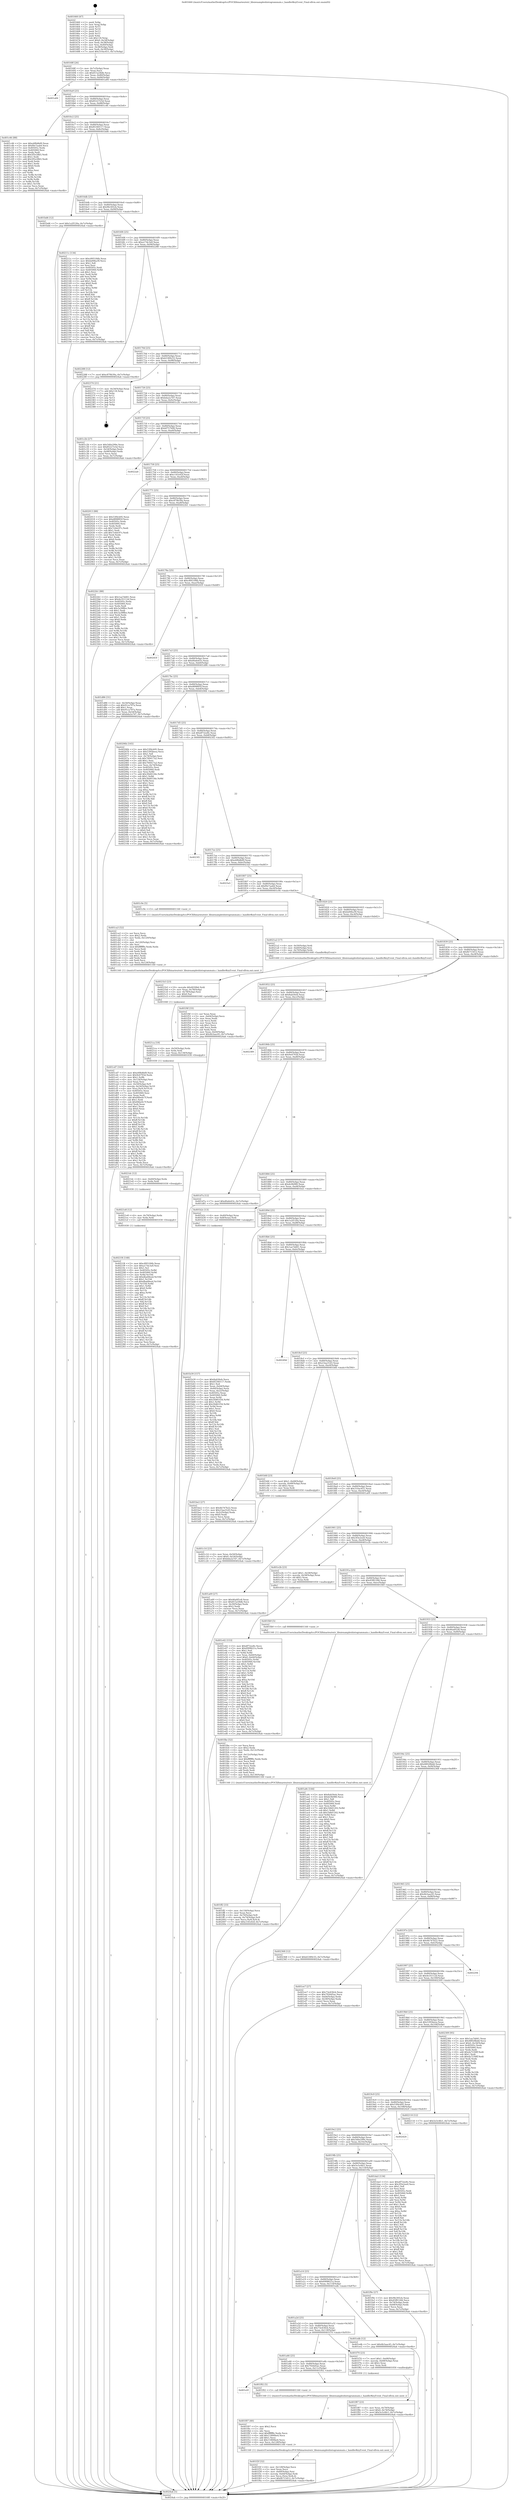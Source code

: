 digraph "0x401660" {
  label = "0x401660 (/mnt/c/Users/mathe/Desktop/tcc/POCII/binaries/extr_libuiexampleshistogrammain.c_handlerKeyEvent_Final-ollvm.out::main(0))"
  labelloc = "t"
  node[shape=record]

  Entry [label="",width=0.3,height=0.3,shape=circle,fillcolor=black,style=filled]
  "0x40168f" [label="{
     0x40168f [26]\l
     | [instrs]\l
     &nbsp;&nbsp;0x40168f \<+3\>: mov -0x7c(%rbp),%eax\l
     &nbsp;&nbsp;0x401692 \<+2\>: mov %eax,%ecx\l
     &nbsp;&nbsp;0x401694 \<+6\>: sub $0x815a58db,%ecx\l
     &nbsp;&nbsp;0x40169a \<+3\>: mov %eax,-0x80(%rbp)\l
     &nbsp;&nbsp;0x40169d \<+6\>: mov %ecx,-0x84(%rbp)\l
     &nbsp;&nbsp;0x4016a3 \<+6\>: je 0000000000401a84 \<main+0x424\>\l
  }"]
  "0x401a84" [label="{
     0x401a84\l
  }", style=dashed]
  "0x4016a9" [label="{
     0x4016a9 [25]\l
     | [instrs]\l
     &nbsp;&nbsp;0x4016a9 \<+5\>: jmp 00000000004016ae \<main+0x4e\>\l
     &nbsp;&nbsp;0x4016ae \<+3\>: mov -0x80(%rbp),%eax\l
     &nbsp;&nbsp;0x4016b1 \<+5\>: sub $0x85227e5d,%eax\l
     &nbsp;&nbsp;0x4016b6 \<+6\>: mov %eax,-0x88(%rbp)\l
     &nbsp;&nbsp;0x4016bc \<+6\>: je 0000000000401c46 \<main+0x5e6\>\l
  }"]
  Exit [label="",width=0.3,height=0.3,shape=circle,fillcolor=black,style=filled,peripheries=2]
  "0x401c46" [label="{
     0x401c46 [88]\l
     | [instrs]\l
     &nbsp;&nbsp;0x401c46 \<+5\>: mov $0xe6f6d6d9,%eax\l
     &nbsp;&nbsp;0x401c4b \<+5\>: mov $0xf0e7aab4,%ecx\l
     &nbsp;&nbsp;0x401c50 \<+7\>: mov 0x40505c,%edx\l
     &nbsp;&nbsp;0x401c57 \<+7\>: mov 0x405060,%esi\l
     &nbsp;&nbsp;0x401c5e \<+2\>: mov %edx,%edi\l
     &nbsp;&nbsp;0x401c60 \<+6\>: sub $0x5f5e28b5,%edi\l
     &nbsp;&nbsp;0x401c66 \<+3\>: sub $0x1,%edi\l
     &nbsp;&nbsp;0x401c69 \<+6\>: add $0x5f5e28b5,%edi\l
     &nbsp;&nbsp;0x401c6f \<+3\>: imul %edi,%edx\l
     &nbsp;&nbsp;0x401c72 \<+3\>: and $0x1,%edx\l
     &nbsp;&nbsp;0x401c75 \<+3\>: cmp $0x0,%edx\l
     &nbsp;&nbsp;0x401c78 \<+4\>: sete %r8b\l
     &nbsp;&nbsp;0x401c7c \<+3\>: cmp $0xa,%esi\l
     &nbsp;&nbsp;0x401c7f \<+4\>: setl %r9b\l
     &nbsp;&nbsp;0x401c83 \<+3\>: mov %r8b,%r10b\l
     &nbsp;&nbsp;0x401c86 \<+3\>: and %r9b,%r10b\l
     &nbsp;&nbsp;0x401c89 \<+3\>: xor %r9b,%r8b\l
     &nbsp;&nbsp;0x401c8c \<+3\>: or %r8b,%r10b\l
     &nbsp;&nbsp;0x401c8f \<+4\>: test $0x1,%r10b\l
     &nbsp;&nbsp;0x401c93 \<+3\>: cmovne %ecx,%eax\l
     &nbsp;&nbsp;0x401c96 \<+3\>: mov %eax,-0x7c(%rbp)\l
     &nbsp;&nbsp;0x401c99 \<+5\>: jmp 00000000004024ab \<main+0xe4b\>\l
  }"]
  "0x4016c2" [label="{
     0x4016c2 [25]\l
     | [instrs]\l
     &nbsp;&nbsp;0x4016c2 \<+5\>: jmp 00000000004016c7 \<main+0x67\>\l
     &nbsp;&nbsp;0x4016c7 \<+3\>: mov -0x80(%rbp),%eax\l
     &nbsp;&nbsp;0x4016ca \<+5\>: sub $0x85340117,%eax\l
     &nbsp;&nbsp;0x4016cf \<+6\>: mov %eax,-0x8c(%rbp)\l
     &nbsp;&nbsp;0x4016d5 \<+6\>: je 0000000000401bd6 \<main+0x576\>\l
  }"]
  "0x4021f4" [label="{
     0x4021f4 [148]\l
     | [instrs]\l
     &nbsp;&nbsp;0x4021f4 \<+5\>: mov $0xc895184b,%eax\l
     &nbsp;&nbsp;0x4021f9 \<+5\>: mov $0xa17dc3a9,%esi\l
     &nbsp;&nbsp;0x4021fe \<+2\>: mov $0x1,%cl\l
     &nbsp;&nbsp;0x402200 \<+8\>: mov 0x40505c,%r8d\l
     &nbsp;&nbsp;0x402208 \<+8\>: mov 0x405060,%r9d\l
     &nbsp;&nbsp;0x402210 \<+3\>: mov %r8d,%r10d\l
     &nbsp;&nbsp;0x402213 \<+7\>: add $0xdba68eed,%r10d\l
     &nbsp;&nbsp;0x40221a \<+4\>: sub $0x1,%r10d\l
     &nbsp;&nbsp;0x40221e \<+7\>: sub $0xdba68eed,%r10d\l
     &nbsp;&nbsp;0x402225 \<+4\>: imul %r10d,%r8d\l
     &nbsp;&nbsp;0x402229 \<+4\>: and $0x1,%r8d\l
     &nbsp;&nbsp;0x40222d \<+4\>: cmp $0x0,%r8d\l
     &nbsp;&nbsp;0x402231 \<+4\>: sete %r11b\l
     &nbsp;&nbsp;0x402235 \<+4\>: cmp $0xa,%r9d\l
     &nbsp;&nbsp;0x402239 \<+3\>: setl %bl\l
     &nbsp;&nbsp;0x40223c \<+3\>: mov %r11b,%r14b\l
     &nbsp;&nbsp;0x40223f \<+4\>: xor $0xff,%r14b\l
     &nbsp;&nbsp;0x402243 \<+3\>: mov %bl,%r15b\l
     &nbsp;&nbsp;0x402246 \<+4\>: xor $0xff,%r15b\l
     &nbsp;&nbsp;0x40224a \<+3\>: xor $0x0,%cl\l
     &nbsp;&nbsp;0x40224d \<+3\>: mov %r14b,%r12b\l
     &nbsp;&nbsp;0x402250 \<+4\>: and $0x0,%r12b\l
     &nbsp;&nbsp;0x402254 \<+3\>: and %cl,%r11b\l
     &nbsp;&nbsp;0x402257 \<+3\>: mov %r15b,%r13b\l
     &nbsp;&nbsp;0x40225a \<+4\>: and $0x0,%r13b\l
     &nbsp;&nbsp;0x40225e \<+2\>: and %cl,%bl\l
     &nbsp;&nbsp;0x402260 \<+3\>: or %r11b,%r12b\l
     &nbsp;&nbsp;0x402263 \<+3\>: or %bl,%r13b\l
     &nbsp;&nbsp;0x402266 \<+3\>: xor %r13b,%r12b\l
     &nbsp;&nbsp;0x402269 \<+3\>: or %r15b,%r14b\l
     &nbsp;&nbsp;0x40226c \<+4\>: xor $0xff,%r14b\l
     &nbsp;&nbsp;0x402270 \<+3\>: or $0x0,%cl\l
     &nbsp;&nbsp;0x402273 \<+3\>: and %cl,%r14b\l
     &nbsp;&nbsp;0x402276 \<+3\>: or %r14b,%r12b\l
     &nbsp;&nbsp;0x402279 \<+4\>: test $0x1,%r12b\l
     &nbsp;&nbsp;0x40227d \<+3\>: cmovne %esi,%eax\l
     &nbsp;&nbsp;0x402280 \<+3\>: mov %eax,-0x7c(%rbp)\l
     &nbsp;&nbsp;0x402283 \<+5\>: jmp 00000000004024ab \<main+0xe4b\>\l
  }"]
  "0x401bd6" [label="{
     0x401bd6 [12]\l
     | [instrs]\l
     &nbsp;&nbsp;0x401bd6 \<+7\>: movl $0x1a2f120a,-0x7c(%rbp)\l
     &nbsp;&nbsp;0x401bdd \<+5\>: jmp 00000000004024ab \<main+0xe4b\>\l
  }"]
  "0x4016db" [label="{
     0x4016db [25]\l
     | [instrs]\l
     &nbsp;&nbsp;0x4016db \<+5\>: jmp 00000000004016e0 \<main+0x80\>\l
     &nbsp;&nbsp;0x4016e0 \<+3\>: mov -0x80(%rbp),%eax\l
     &nbsp;&nbsp;0x4016e3 \<+5\>: sub $0x9fe305cb,%eax\l
     &nbsp;&nbsp;0x4016e8 \<+6\>: mov %eax,-0x90(%rbp)\l
     &nbsp;&nbsp;0x4016ee \<+6\>: je 000000000040211c \<main+0xabc\>\l
  }"]
  "0x4021e8" [label="{
     0x4021e8 [12]\l
     | [instrs]\l
     &nbsp;&nbsp;0x4021e8 \<+4\>: mov -0x70(%rbp),%rdx\l
     &nbsp;&nbsp;0x4021ec \<+3\>: mov %rdx,%rdi\l
     &nbsp;&nbsp;0x4021ef \<+5\>: call 0000000000401030 \<free@plt\>\l
     | [calls]\l
     &nbsp;&nbsp;0x401030 \{1\} (unknown)\l
  }"]
  "0x40211c" [label="{
     0x40211c [134]\l
     | [instrs]\l
     &nbsp;&nbsp;0x40211c \<+5\>: mov $0xc895184b,%eax\l
     &nbsp;&nbsp;0x402121 \<+5\>: mov $0xfa006a39,%ecx\l
     &nbsp;&nbsp;0x402126 \<+2\>: mov $0x1,%dl\l
     &nbsp;&nbsp;0x402128 \<+2\>: xor %esi,%esi\l
     &nbsp;&nbsp;0x40212a \<+7\>: mov 0x40505c,%edi\l
     &nbsp;&nbsp;0x402131 \<+8\>: mov 0x405060,%r8d\l
     &nbsp;&nbsp;0x402139 \<+3\>: sub $0x1,%esi\l
     &nbsp;&nbsp;0x40213c \<+3\>: mov %edi,%r9d\l
     &nbsp;&nbsp;0x40213f \<+3\>: add %esi,%r9d\l
     &nbsp;&nbsp;0x402142 \<+4\>: imul %r9d,%edi\l
     &nbsp;&nbsp;0x402146 \<+3\>: and $0x1,%edi\l
     &nbsp;&nbsp;0x402149 \<+3\>: cmp $0x0,%edi\l
     &nbsp;&nbsp;0x40214c \<+4\>: sete %r10b\l
     &nbsp;&nbsp;0x402150 \<+4\>: cmp $0xa,%r8d\l
     &nbsp;&nbsp;0x402154 \<+4\>: setl %r11b\l
     &nbsp;&nbsp;0x402158 \<+3\>: mov %r10b,%bl\l
     &nbsp;&nbsp;0x40215b \<+3\>: xor $0xff,%bl\l
     &nbsp;&nbsp;0x40215e \<+3\>: mov %r11b,%r14b\l
     &nbsp;&nbsp;0x402161 \<+4\>: xor $0xff,%r14b\l
     &nbsp;&nbsp;0x402165 \<+3\>: xor $0x0,%dl\l
     &nbsp;&nbsp;0x402168 \<+3\>: mov %bl,%r15b\l
     &nbsp;&nbsp;0x40216b \<+4\>: and $0x0,%r15b\l
     &nbsp;&nbsp;0x40216f \<+3\>: and %dl,%r10b\l
     &nbsp;&nbsp;0x402172 \<+3\>: mov %r14b,%r12b\l
     &nbsp;&nbsp;0x402175 \<+4\>: and $0x0,%r12b\l
     &nbsp;&nbsp;0x402179 \<+3\>: and %dl,%r11b\l
     &nbsp;&nbsp;0x40217c \<+3\>: or %r10b,%r15b\l
     &nbsp;&nbsp;0x40217f \<+3\>: or %r11b,%r12b\l
     &nbsp;&nbsp;0x402182 \<+3\>: xor %r12b,%r15b\l
     &nbsp;&nbsp;0x402185 \<+3\>: or %r14b,%bl\l
     &nbsp;&nbsp;0x402188 \<+3\>: xor $0xff,%bl\l
     &nbsp;&nbsp;0x40218b \<+3\>: or $0x0,%dl\l
     &nbsp;&nbsp;0x40218e \<+2\>: and %dl,%bl\l
     &nbsp;&nbsp;0x402190 \<+3\>: or %bl,%r15b\l
     &nbsp;&nbsp;0x402193 \<+4\>: test $0x1,%r15b\l
     &nbsp;&nbsp;0x402197 \<+3\>: cmovne %ecx,%eax\l
     &nbsp;&nbsp;0x40219a \<+3\>: mov %eax,-0x7c(%rbp)\l
     &nbsp;&nbsp;0x40219d \<+5\>: jmp 00000000004024ab \<main+0xe4b\>\l
  }"]
  "0x4016f4" [label="{
     0x4016f4 [25]\l
     | [instrs]\l
     &nbsp;&nbsp;0x4016f4 \<+5\>: jmp 00000000004016f9 \<main+0x99\>\l
     &nbsp;&nbsp;0x4016f9 \<+3\>: mov -0x80(%rbp),%eax\l
     &nbsp;&nbsp;0x4016fc \<+5\>: sub $0xa17dc3a9,%eax\l
     &nbsp;&nbsp;0x401701 \<+6\>: mov %eax,-0x94(%rbp)\l
     &nbsp;&nbsp;0x401707 \<+6\>: je 0000000000402288 \<main+0xc28\>\l
  }"]
  "0x4021dc" [label="{
     0x4021dc [12]\l
     | [instrs]\l
     &nbsp;&nbsp;0x4021dc \<+4\>: mov -0x60(%rbp),%rdx\l
     &nbsp;&nbsp;0x4021e0 \<+3\>: mov %rdx,%rdi\l
     &nbsp;&nbsp;0x4021e3 \<+5\>: call 0000000000401030 \<free@plt\>\l
     | [calls]\l
     &nbsp;&nbsp;0x401030 \{1\} (unknown)\l
  }"]
  "0x402288" [label="{
     0x402288 [12]\l
     | [instrs]\l
     &nbsp;&nbsp;0x402288 \<+7\>: movl $0xc879b39a,-0x7c(%rbp)\l
     &nbsp;&nbsp;0x40228f \<+5\>: jmp 00000000004024ab \<main+0xe4b\>\l
  }"]
  "0x40170d" [label="{
     0x40170d [25]\l
     | [instrs]\l
     &nbsp;&nbsp;0x40170d \<+5\>: jmp 0000000000401712 \<main+0xb2\>\l
     &nbsp;&nbsp;0x401712 \<+3\>: mov -0x80(%rbp),%eax\l
     &nbsp;&nbsp;0x401715 \<+5\>: sub $0xb5389c55,%eax\l
     &nbsp;&nbsp;0x40171a \<+6\>: mov %eax,-0x98(%rbp)\l
     &nbsp;&nbsp;0x401720 \<+6\>: je 0000000000402374 \<main+0xd14\>\l
  }"]
  "0x4021ca" [label="{
     0x4021ca [18]\l
     | [instrs]\l
     &nbsp;&nbsp;0x4021ca \<+4\>: mov -0x50(%rbp),%rdx\l
     &nbsp;&nbsp;0x4021ce \<+3\>: mov %rdx,%rdi\l
     &nbsp;&nbsp;0x4021d1 \<+6\>: mov %eax,-0x134(%rbp)\l
     &nbsp;&nbsp;0x4021d7 \<+5\>: call 0000000000401030 \<free@plt\>\l
     | [calls]\l
     &nbsp;&nbsp;0x401030 \{1\} (unknown)\l
  }"]
  "0x402374" [label="{
     0x402374 [21]\l
     | [instrs]\l
     &nbsp;&nbsp;0x402374 \<+3\>: mov -0x34(%rbp),%eax\l
     &nbsp;&nbsp;0x402377 \<+7\>: add $0x118,%rsp\l
     &nbsp;&nbsp;0x40237e \<+1\>: pop %rbx\l
     &nbsp;&nbsp;0x40237f \<+2\>: pop %r12\l
     &nbsp;&nbsp;0x402381 \<+2\>: pop %r13\l
     &nbsp;&nbsp;0x402383 \<+2\>: pop %r14\l
     &nbsp;&nbsp;0x402385 \<+2\>: pop %r15\l
     &nbsp;&nbsp;0x402387 \<+1\>: pop %rbp\l
     &nbsp;&nbsp;0x402388 \<+1\>: ret\l
  }"]
  "0x401726" [label="{
     0x401726 [25]\l
     | [instrs]\l
     &nbsp;&nbsp;0x401726 \<+5\>: jmp 000000000040172b \<main+0xcb\>\l
     &nbsp;&nbsp;0x40172b \<+3\>: mov -0x80(%rbp),%eax\l
     &nbsp;&nbsp;0x40172e \<+5\>: sub $0xbda2a7d7,%eax\l
     &nbsp;&nbsp;0x401733 \<+6\>: mov %eax,-0x9c(%rbp)\l
     &nbsp;&nbsp;0x401739 \<+6\>: je 0000000000401c2b \<main+0x5cb\>\l
  }"]
  "0x4021b3" [label="{
     0x4021b3 [23]\l
     | [instrs]\l
     &nbsp;&nbsp;0x4021b3 \<+10\>: movabs $0x4030b6,%rdi\l
     &nbsp;&nbsp;0x4021bd \<+3\>: mov %eax,-0x78(%rbp)\l
     &nbsp;&nbsp;0x4021c0 \<+3\>: mov -0x78(%rbp),%esi\l
     &nbsp;&nbsp;0x4021c3 \<+2\>: mov $0x0,%al\l
     &nbsp;&nbsp;0x4021c5 \<+5\>: call 0000000000401040 \<printf@plt\>\l
     | [calls]\l
     &nbsp;&nbsp;0x401040 \{1\} (unknown)\l
  }"]
  "0x401c2b" [label="{
     0x401c2b [27]\l
     | [instrs]\l
     &nbsp;&nbsp;0x401c2b \<+5\>: mov $0x540e299e,%eax\l
     &nbsp;&nbsp;0x401c30 \<+5\>: mov $0x85227e5d,%ecx\l
     &nbsp;&nbsp;0x401c35 \<+3\>: mov -0x54(%rbp),%edx\l
     &nbsp;&nbsp;0x401c38 \<+3\>: cmp -0x48(%rbp),%edx\l
     &nbsp;&nbsp;0x401c3b \<+3\>: cmovl %ecx,%eax\l
     &nbsp;&nbsp;0x401c3e \<+3\>: mov %eax,-0x7c(%rbp)\l
     &nbsp;&nbsp;0x401c41 \<+5\>: jmp 00000000004024ab \<main+0xe4b\>\l
  }"]
  "0x40173f" [label="{
     0x40173f [25]\l
     | [instrs]\l
     &nbsp;&nbsp;0x40173f \<+5\>: jmp 0000000000401744 \<main+0xe4\>\l
     &nbsp;&nbsp;0x401744 \<+3\>: mov -0x80(%rbp),%eax\l
     &nbsp;&nbsp;0x401747 \<+5\>: sub $0xbf757b90,%eax\l
     &nbsp;&nbsp;0x40174c \<+6\>: mov %eax,-0xa0(%rbp)\l
     &nbsp;&nbsp;0x401752 \<+6\>: je 00000000004022a0 \<main+0xc40\>\l
  }"]
  "0x401ff2" [label="{
     0x401ff2 [33]\l
     | [instrs]\l
     &nbsp;&nbsp;0x401ff2 \<+6\>: mov -0x130(%rbp),%ecx\l
     &nbsp;&nbsp;0x401ff8 \<+3\>: imul %eax,%ecx\l
     &nbsp;&nbsp;0x401ffb \<+4\>: mov -0x70(%rbp),%r8\l
     &nbsp;&nbsp;0x401fff \<+4\>: movslq -0x74(%rbp),%r9\l
     &nbsp;&nbsp;0x402003 \<+4\>: mov %ecx,(%r8,%r9,4)\l
     &nbsp;&nbsp;0x402007 \<+7\>: movl $0xc145c62f,-0x7c(%rbp)\l
     &nbsp;&nbsp;0x40200e \<+5\>: jmp 00000000004024ab \<main+0xe4b\>\l
  }"]
  "0x4022a0" [label="{
     0x4022a0\l
  }", style=dashed]
  "0x401758" [label="{
     0x401758 [25]\l
     | [instrs]\l
     &nbsp;&nbsp;0x401758 \<+5\>: jmp 000000000040175d \<main+0xfd\>\l
     &nbsp;&nbsp;0x40175d \<+3\>: mov -0x80(%rbp),%eax\l
     &nbsp;&nbsp;0x401760 \<+5\>: sub $0xc145c62f,%eax\l
     &nbsp;&nbsp;0x401765 \<+6\>: mov %eax,-0xa4(%rbp)\l
     &nbsp;&nbsp;0x40176b \<+6\>: je 0000000000402013 \<main+0x9b3\>\l
  }"]
  "0x401fbe" [label="{
     0x401fbe [52]\l
     | [instrs]\l
     &nbsp;&nbsp;0x401fbe \<+2\>: xor %ecx,%ecx\l
     &nbsp;&nbsp;0x401fc0 \<+5\>: mov $0x2,%edx\l
     &nbsp;&nbsp;0x401fc5 \<+6\>: mov %edx,-0x12c(%rbp)\l
     &nbsp;&nbsp;0x401fcb \<+1\>: cltd\l
     &nbsp;&nbsp;0x401fcc \<+6\>: mov -0x12c(%rbp),%esi\l
     &nbsp;&nbsp;0x401fd2 \<+2\>: idiv %esi\l
     &nbsp;&nbsp;0x401fd4 \<+6\>: imul $0xfffffffe,%edx,%edx\l
     &nbsp;&nbsp;0x401fda \<+2\>: mov %ecx,%edi\l
     &nbsp;&nbsp;0x401fdc \<+2\>: sub %edx,%edi\l
     &nbsp;&nbsp;0x401fde \<+2\>: mov %ecx,%edx\l
     &nbsp;&nbsp;0x401fe0 \<+3\>: sub $0x1,%edx\l
     &nbsp;&nbsp;0x401fe3 \<+2\>: add %edx,%edi\l
     &nbsp;&nbsp;0x401fe5 \<+2\>: sub %edi,%ecx\l
     &nbsp;&nbsp;0x401fe7 \<+6\>: mov %ecx,-0x130(%rbp)\l
     &nbsp;&nbsp;0x401fed \<+5\>: call 0000000000401160 \<next_i\>\l
     | [calls]\l
     &nbsp;&nbsp;0x401160 \{1\} (/mnt/c/Users/mathe/Desktop/tcc/POCII/binaries/extr_libuiexampleshistogrammain.c_handlerKeyEvent_Final-ollvm.out::next_i)\l
  }"]
  "0x402013" [label="{
     0x402013 [88]\l
     | [instrs]\l
     &nbsp;&nbsp;0x402013 \<+5\>: mov $0x53f4cb95,%eax\l
     &nbsp;&nbsp;0x402018 \<+5\>: mov $0xd898f05f,%ecx\l
     &nbsp;&nbsp;0x40201d \<+7\>: mov 0x40505c,%edx\l
     &nbsp;&nbsp;0x402024 \<+7\>: mov 0x405060,%esi\l
     &nbsp;&nbsp;0x40202b \<+2\>: mov %edx,%edi\l
     &nbsp;&nbsp;0x40202d \<+6\>: sub $0x7c6dc97c,%edi\l
     &nbsp;&nbsp;0x402033 \<+3\>: sub $0x1,%edi\l
     &nbsp;&nbsp;0x402036 \<+6\>: add $0x7c6dc97c,%edi\l
     &nbsp;&nbsp;0x40203c \<+3\>: imul %edi,%edx\l
     &nbsp;&nbsp;0x40203f \<+3\>: and $0x1,%edx\l
     &nbsp;&nbsp;0x402042 \<+3\>: cmp $0x0,%edx\l
     &nbsp;&nbsp;0x402045 \<+4\>: sete %r8b\l
     &nbsp;&nbsp;0x402049 \<+3\>: cmp $0xa,%esi\l
     &nbsp;&nbsp;0x40204c \<+4\>: setl %r9b\l
     &nbsp;&nbsp;0x402050 \<+3\>: mov %r8b,%r10b\l
     &nbsp;&nbsp;0x402053 \<+3\>: and %r9b,%r10b\l
     &nbsp;&nbsp;0x402056 \<+3\>: xor %r9b,%r8b\l
     &nbsp;&nbsp;0x402059 \<+3\>: or %r8b,%r10b\l
     &nbsp;&nbsp;0x40205c \<+4\>: test $0x1,%r10b\l
     &nbsp;&nbsp;0x402060 \<+3\>: cmovne %ecx,%eax\l
     &nbsp;&nbsp;0x402063 \<+3\>: mov %eax,-0x7c(%rbp)\l
     &nbsp;&nbsp;0x402066 \<+5\>: jmp 00000000004024ab \<main+0xe4b\>\l
  }"]
  "0x401771" [label="{
     0x401771 [25]\l
     | [instrs]\l
     &nbsp;&nbsp;0x401771 \<+5\>: jmp 0000000000401776 \<main+0x116\>\l
     &nbsp;&nbsp;0x401776 \<+3\>: mov -0x80(%rbp),%eax\l
     &nbsp;&nbsp;0x401779 \<+5\>: sub $0xc879b39a,%eax\l
     &nbsp;&nbsp;0x40177e \<+6\>: mov %eax,-0xa8(%rbp)\l
     &nbsp;&nbsp;0x401784 \<+6\>: je 00000000004022b1 \<main+0xc51\>\l
  }"]
  "0x401f87" [label="{
     0x401f87 [23]\l
     | [instrs]\l
     &nbsp;&nbsp;0x401f87 \<+4\>: mov %rax,-0x70(%rbp)\l
     &nbsp;&nbsp;0x401f8b \<+7\>: movl $0x0,-0x74(%rbp)\l
     &nbsp;&nbsp;0x401f92 \<+7\>: movl $0x5e3c4fe1,-0x7c(%rbp)\l
     &nbsp;&nbsp;0x401f99 \<+5\>: jmp 00000000004024ab \<main+0xe4b\>\l
  }"]
  "0x4022b1" [label="{
     0x4022b1 [88]\l
     | [instrs]\l
     &nbsp;&nbsp;0x4022b1 \<+5\>: mov $0x1aa7dd41,%eax\l
     &nbsp;&nbsp;0x4022b6 \<+5\>: mov $0x4e35112d,%ecx\l
     &nbsp;&nbsp;0x4022bb \<+7\>: mov 0x40505c,%edx\l
     &nbsp;&nbsp;0x4022c2 \<+7\>: mov 0x405060,%esi\l
     &nbsp;&nbsp;0x4022c9 \<+2\>: mov %edx,%edi\l
     &nbsp;&nbsp;0x4022cb \<+6\>: add $0x3a38ffee,%edi\l
     &nbsp;&nbsp;0x4022d1 \<+3\>: sub $0x1,%edi\l
     &nbsp;&nbsp;0x4022d4 \<+6\>: sub $0x3a38ffee,%edi\l
     &nbsp;&nbsp;0x4022da \<+3\>: imul %edi,%edx\l
     &nbsp;&nbsp;0x4022dd \<+3\>: and $0x1,%edx\l
     &nbsp;&nbsp;0x4022e0 \<+3\>: cmp $0x0,%edx\l
     &nbsp;&nbsp;0x4022e3 \<+4\>: sete %r8b\l
     &nbsp;&nbsp;0x4022e7 \<+3\>: cmp $0xa,%esi\l
     &nbsp;&nbsp;0x4022ea \<+4\>: setl %r9b\l
     &nbsp;&nbsp;0x4022ee \<+3\>: mov %r8b,%r10b\l
     &nbsp;&nbsp;0x4022f1 \<+3\>: and %r9b,%r10b\l
     &nbsp;&nbsp;0x4022f4 \<+3\>: xor %r9b,%r8b\l
     &nbsp;&nbsp;0x4022f7 \<+3\>: or %r8b,%r10b\l
     &nbsp;&nbsp;0x4022fa \<+4\>: test $0x1,%r10b\l
     &nbsp;&nbsp;0x4022fe \<+3\>: cmovne %ecx,%eax\l
     &nbsp;&nbsp;0x402301 \<+3\>: mov %eax,-0x7c(%rbp)\l
     &nbsp;&nbsp;0x402304 \<+5\>: jmp 00000000004024ab \<main+0xe4b\>\l
  }"]
  "0x40178a" [label="{
     0x40178a [25]\l
     | [instrs]\l
     &nbsp;&nbsp;0x40178a \<+5\>: jmp 000000000040178f \<main+0x12f\>\l
     &nbsp;&nbsp;0x40178f \<+3\>: mov -0x80(%rbp),%eax\l
     &nbsp;&nbsp;0x401792 \<+5\>: sub $0xc895184b,%eax\l
     &nbsp;&nbsp;0x401797 \<+6\>: mov %eax,-0xac(%rbp)\l
     &nbsp;&nbsp;0x40179d \<+6\>: je 000000000040243f \<main+0xddf\>\l
  }"]
  "0x401f2f" [label="{
     0x401f2f [32]\l
     | [instrs]\l
     &nbsp;&nbsp;0x401f2f \<+6\>: mov -0x128(%rbp),%ecx\l
     &nbsp;&nbsp;0x401f35 \<+3\>: imul %eax,%ecx\l
     &nbsp;&nbsp;0x401f38 \<+4\>: mov -0x60(%rbp),%rsi\l
     &nbsp;&nbsp;0x401f3c \<+4\>: movslq -0x64(%rbp),%rdi\l
     &nbsp;&nbsp;0x401f40 \<+3\>: mov %ecx,(%rsi,%rdi,4)\l
     &nbsp;&nbsp;0x401f43 \<+7\>: movl $0xfb715412,-0x7c(%rbp)\l
     &nbsp;&nbsp;0x401f4a \<+5\>: jmp 00000000004024ab \<main+0xe4b\>\l
  }"]
  "0x40243f" [label="{
     0x40243f\l
  }", style=dashed]
  "0x4017a3" [label="{
     0x4017a3 [25]\l
     | [instrs]\l
     &nbsp;&nbsp;0x4017a3 \<+5\>: jmp 00000000004017a8 \<main+0x148\>\l
     &nbsp;&nbsp;0x4017a8 \<+3\>: mov -0x80(%rbp),%eax\l
     &nbsp;&nbsp;0x4017ab \<+5\>: sub $0xd0a6e63c,%eax\l
     &nbsp;&nbsp;0x4017b0 \<+6\>: mov %eax,-0xb0(%rbp)\l
     &nbsp;&nbsp;0x4017b6 \<+6\>: je 0000000000401d86 \<main+0x726\>\l
  }"]
  "0x401f07" [label="{
     0x401f07 [40]\l
     | [instrs]\l
     &nbsp;&nbsp;0x401f07 \<+5\>: mov $0x2,%ecx\l
     &nbsp;&nbsp;0x401f0c \<+1\>: cltd\l
     &nbsp;&nbsp;0x401f0d \<+2\>: idiv %ecx\l
     &nbsp;&nbsp;0x401f0f \<+6\>: imul $0xfffffffe,%edx,%ecx\l
     &nbsp;&nbsp;0x401f15 \<+6\>: add $0x11800be4,%ecx\l
     &nbsp;&nbsp;0x401f1b \<+3\>: add $0x1,%ecx\l
     &nbsp;&nbsp;0x401f1e \<+6\>: sub $0x11800be4,%ecx\l
     &nbsp;&nbsp;0x401f24 \<+6\>: mov %ecx,-0x128(%rbp)\l
     &nbsp;&nbsp;0x401f2a \<+5\>: call 0000000000401160 \<next_i\>\l
     | [calls]\l
     &nbsp;&nbsp;0x401160 \{1\} (/mnt/c/Users/mathe/Desktop/tcc/POCII/binaries/extr_libuiexampleshistogrammain.c_handlerKeyEvent_Final-ollvm.out::next_i)\l
  }"]
  "0x401d86" [label="{
     0x401d86 [31]\l
     | [instrs]\l
     &nbsp;&nbsp;0x401d86 \<+3\>: mov -0x54(%rbp),%eax\l
     &nbsp;&nbsp;0x401d89 \<+5\>: sub $0x91ca797a,%eax\l
     &nbsp;&nbsp;0x401d8e \<+3\>: add $0x1,%eax\l
     &nbsp;&nbsp;0x401d91 \<+5\>: add $0x91ca797a,%eax\l
     &nbsp;&nbsp;0x401d96 \<+3\>: mov %eax,-0x54(%rbp)\l
     &nbsp;&nbsp;0x401d99 \<+7\>: movl $0xbda2a7d7,-0x7c(%rbp)\l
     &nbsp;&nbsp;0x401da0 \<+5\>: jmp 00000000004024ab \<main+0xe4b\>\l
  }"]
  "0x4017bc" [label="{
     0x4017bc [25]\l
     | [instrs]\l
     &nbsp;&nbsp;0x4017bc \<+5\>: jmp 00000000004017c1 \<main+0x161\>\l
     &nbsp;&nbsp;0x4017c1 \<+3\>: mov -0x80(%rbp),%eax\l
     &nbsp;&nbsp;0x4017c4 \<+5\>: sub $0xd898f05f,%eax\l
     &nbsp;&nbsp;0x4017c9 \<+6\>: mov %eax,-0xb4(%rbp)\l
     &nbsp;&nbsp;0x4017cf \<+6\>: je 000000000040206b \<main+0xa0b\>\l
  }"]
  "0x401a5f" [label="{
     0x401a5f\l
  }", style=dashed]
  "0x40206b" [label="{
     0x40206b [165]\l
     | [instrs]\l
     &nbsp;&nbsp;0x40206b \<+5\>: mov $0x53f4cb95,%eax\l
     &nbsp;&nbsp;0x402070 \<+5\>: mov $0x5395beea,%ecx\l
     &nbsp;&nbsp;0x402075 \<+2\>: mov $0x1,%dl\l
     &nbsp;&nbsp;0x402077 \<+3\>: mov -0x74(%rbp),%esi\l
     &nbsp;&nbsp;0x40207a \<+6\>: sub $0x700417a2,%esi\l
     &nbsp;&nbsp;0x402080 \<+3\>: add $0x1,%esi\l
     &nbsp;&nbsp;0x402083 \<+6\>: add $0x700417a2,%esi\l
     &nbsp;&nbsp;0x402089 \<+3\>: mov %esi,-0x74(%rbp)\l
     &nbsp;&nbsp;0x40208c \<+7\>: mov 0x40505c,%esi\l
     &nbsp;&nbsp;0x402093 \<+7\>: mov 0x405060,%edi\l
     &nbsp;&nbsp;0x40209a \<+3\>: mov %esi,%r8d\l
     &nbsp;&nbsp;0x40209d \<+7\>: add $0x30d4534e,%r8d\l
     &nbsp;&nbsp;0x4020a4 \<+4\>: sub $0x1,%r8d\l
     &nbsp;&nbsp;0x4020a8 \<+7\>: sub $0x30d4534e,%r8d\l
     &nbsp;&nbsp;0x4020af \<+4\>: imul %r8d,%esi\l
     &nbsp;&nbsp;0x4020b3 \<+3\>: and $0x1,%esi\l
     &nbsp;&nbsp;0x4020b6 \<+3\>: cmp $0x0,%esi\l
     &nbsp;&nbsp;0x4020b9 \<+4\>: sete %r9b\l
     &nbsp;&nbsp;0x4020bd \<+3\>: cmp $0xa,%edi\l
     &nbsp;&nbsp;0x4020c0 \<+4\>: setl %r10b\l
     &nbsp;&nbsp;0x4020c4 \<+3\>: mov %r9b,%r11b\l
     &nbsp;&nbsp;0x4020c7 \<+4\>: xor $0xff,%r11b\l
     &nbsp;&nbsp;0x4020cb \<+3\>: mov %r10b,%bl\l
     &nbsp;&nbsp;0x4020ce \<+3\>: xor $0xff,%bl\l
     &nbsp;&nbsp;0x4020d1 \<+3\>: xor $0x0,%dl\l
     &nbsp;&nbsp;0x4020d4 \<+3\>: mov %r11b,%r14b\l
     &nbsp;&nbsp;0x4020d7 \<+4\>: and $0x0,%r14b\l
     &nbsp;&nbsp;0x4020db \<+3\>: and %dl,%r9b\l
     &nbsp;&nbsp;0x4020de \<+3\>: mov %bl,%r15b\l
     &nbsp;&nbsp;0x4020e1 \<+4\>: and $0x0,%r15b\l
     &nbsp;&nbsp;0x4020e5 \<+3\>: and %dl,%r10b\l
     &nbsp;&nbsp;0x4020e8 \<+3\>: or %r9b,%r14b\l
     &nbsp;&nbsp;0x4020eb \<+3\>: or %r10b,%r15b\l
     &nbsp;&nbsp;0x4020ee \<+3\>: xor %r15b,%r14b\l
     &nbsp;&nbsp;0x4020f1 \<+3\>: or %bl,%r11b\l
     &nbsp;&nbsp;0x4020f4 \<+4\>: xor $0xff,%r11b\l
     &nbsp;&nbsp;0x4020f8 \<+3\>: or $0x0,%dl\l
     &nbsp;&nbsp;0x4020fb \<+3\>: and %dl,%r11b\l
     &nbsp;&nbsp;0x4020fe \<+3\>: or %r11b,%r14b\l
     &nbsp;&nbsp;0x402101 \<+4\>: test $0x1,%r14b\l
     &nbsp;&nbsp;0x402105 \<+3\>: cmovne %ecx,%eax\l
     &nbsp;&nbsp;0x402108 \<+3\>: mov %eax,-0x7c(%rbp)\l
     &nbsp;&nbsp;0x40210b \<+5\>: jmp 00000000004024ab \<main+0xe4b\>\l
  }"]
  "0x4017d5" [label="{
     0x4017d5 [25]\l
     | [instrs]\l
     &nbsp;&nbsp;0x4017d5 \<+5\>: jmp 00000000004017da \<main+0x17a\>\l
     &nbsp;&nbsp;0x4017da \<+3\>: mov -0x80(%rbp),%eax\l
     &nbsp;&nbsp;0x4017dd \<+5\>: sub $0xdf72ee8c,%eax\l
     &nbsp;&nbsp;0x4017e2 \<+6\>: mov %eax,-0xb8(%rbp)\l
     &nbsp;&nbsp;0x4017e8 \<+6\>: je 00000000004023f2 \<main+0xd92\>\l
  }"]
  "0x401f02" [label="{
     0x401f02 [5]\l
     | [instrs]\l
     &nbsp;&nbsp;0x401f02 \<+5\>: call 0000000000401160 \<next_i\>\l
     | [calls]\l
     &nbsp;&nbsp;0x401160 \{1\} (/mnt/c/Users/mathe/Desktop/tcc/POCII/binaries/extr_libuiexampleshistogrammain.c_handlerKeyEvent_Final-ollvm.out::next_i)\l
  }"]
  "0x4023f2" [label="{
     0x4023f2\l
  }", style=dashed]
  "0x4017ee" [label="{
     0x4017ee [25]\l
     | [instrs]\l
     &nbsp;&nbsp;0x4017ee \<+5\>: jmp 00000000004017f3 \<main+0x193\>\l
     &nbsp;&nbsp;0x4017f3 \<+3\>: mov -0x80(%rbp),%eax\l
     &nbsp;&nbsp;0x4017f6 \<+5\>: sub $0xe6f6d6d9,%eax\l
     &nbsp;&nbsp;0x4017fb \<+6\>: mov %eax,-0xbc(%rbp)\l
     &nbsp;&nbsp;0x401801 \<+6\>: je 00000000004023a5 \<main+0xd45\>\l
  }"]
  "0x401a46" [label="{
     0x401a46 [25]\l
     | [instrs]\l
     &nbsp;&nbsp;0x401a46 \<+5\>: jmp 0000000000401a4b \<main+0x3eb\>\l
     &nbsp;&nbsp;0x401a4b \<+3\>: mov -0x80(%rbp),%eax\l
     &nbsp;&nbsp;0x401a4e \<+5\>: sub $0x7926d5ac,%eax\l
     &nbsp;&nbsp;0x401a53 \<+6\>: mov %eax,-0x11c(%rbp)\l
     &nbsp;&nbsp;0x401a59 \<+6\>: je 0000000000401f02 \<main+0x8a2\>\l
  }"]
  "0x4023a5" [label="{
     0x4023a5\l
  }", style=dashed]
  "0x401807" [label="{
     0x401807 [25]\l
     | [instrs]\l
     &nbsp;&nbsp;0x401807 \<+5\>: jmp 000000000040180c \<main+0x1ac\>\l
     &nbsp;&nbsp;0x40180c \<+3\>: mov -0x80(%rbp),%eax\l
     &nbsp;&nbsp;0x40180f \<+5\>: sub $0xf0e7aab4,%eax\l
     &nbsp;&nbsp;0x401814 \<+6\>: mov %eax,-0xc0(%rbp)\l
     &nbsp;&nbsp;0x40181a \<+6\>: je 0000000000401c9e \<main+0x63e\>\l
  }"]
  "0x401f70" [label="{
     0x401f70 [23]\l
     | [instrs]\l
     &nbsp;&nbsp;0x401f70 \<+7\>: movl $0x1,-0x68(%rbp)\l
     &nbsp;&nbsp;0x401f77 \<+4\>: movslq -0x68(%rbp),%rax\l
     &nbsp;&nbsp;0x401f7b \<+4\>: shl $0x2,%rax\l
     &nbsp;&nbsp;0x401f7f \<+3\>: mov %rax,%rdi\l
     &nbsp;&nbsp;0x401f82 \<+5\>: call 0000000000401050 \<malloc@plt\>\l
     | [calls]\l
     &nbsp;&nbsp;0x401050 \{1\} (unknown)\l
  }"]
  "0x401c9e" [label="{
     0x401c9e [5]\l
     | [instrs]\l
     &nbsp;&nbsp;0x401c9e \<+5\>: call 0000000000401160 \<next_i\>\l
     | [calls]\l
     &nbsp;&nbsp;0x401160 \{1\} (/mnt/c/Users/mathe/Desktop/tcc/POCII/binaries/extr_libuiexampleshistogrammain.c_handlerKeyEvent_Final-ollvm.out::next_i)\l
  }"]
  "0x401820" [label="{
     0x401820 [25]\l
     | [instrs]\l
     &nbsp;&nbsp;0x401820 \<+5\>: jmp 0000000000401825 \<main+0x1c5\>\l
     &nbsp;&nbsp;0x401825 \<+3\>: mov -0x80(%rbp),%eax\l
     &nbsp;&nbsp;0x401828 \<+5\>: sub $0xfa006a39,%eax\l
     &nbsp;&nbsp;0x40182d \<+6\>: mov %eax,-0xc4(%rbp)\l
     &nbsp;&nbsp;0x401833 \<+6\>: je 00000000004021a2 \<main+0xb42\>\l
  }"]
  "0x401a2d" [label="{
     0x401a2d [25]\l
     | [instrs]\l
     &nbsp;&nbsp;0x401a2d \<+5\>: jmp 0000000000401a32 \<main+0x3d2\>\l
     &nbsp;&nbsp;0x401a32 \<+3\>: mov -0x80(%rbp),%eax\l
     &nbsp;&nbsp;0x401a35 \<+5\>: sub $0x73e430cb,%eax\l
     &nbsp;&nbsp;0x401a3a \<+6\>: mov %eax,-0x118(%rbp)\l
     &nbsp;&nbsp;0x401a40 \<+6\>: je 0000000000401f70 \<main+0x910\>\l
  }"]
  "0x4021a2" [label="{
     0x4021a2 [17]\l
     | [instrs]\l
     &nbsp;&nbsp;0x4021a2 \<+4\>: mov -0x50(%rbp),%rdi\l
     &nbsp;&nbsp;0x4021a6 \<+4\>: mov -0x60(%rbp),%rsi\l
     &nbsp;&nbsp;0x4021aa \<+4\>: mov -0x70(%rbp),%rdx\l
     &nbsp;&nbsp;0x4021ae \<+5\>: call 0000000000401440 \<handlerKeyEvent\>\l
     | [calls]\l
     &nbsp;&nbsp;0x401440 \{1\} (/mnt/c/Users/mathe/Desktop/tcc/POCII/binaries/extr_libuiexampleshistogrammain.c_handlerKeyEvent_Final-ollvm.out::handlerKeyEvent)\l
  }"]
  "0x401839" [label="{
     0x401839 [25]\l
     | [instrs]\l
     &nbsp;&nbsp;0x401839 \<+5\>: jmp 000000000040183e \<main+0x1de\>\l
     &nbsp;&nbsp;0x40183e \<+3\>: mov -0x80(%rbp),%eax\l
     &nbsp;&nbsp;0x401841 \<+5\>: sub $0xfb715412,%eax\l
     &nbsp;&nbsp;0x401846 \<+6\>: mov %eax,-0xc8(%rbp)\l
     &nbsp;&nbsp;0x40184c \<+6\>: je 0000000000401f4f \<main+0x8ef\>\l
  }"]
  "0x401edb" [label="{
     0x401edb [12]\l
     | [instrs]\l
     &nbsp;&nbsp;0x401edb \<+7\>: movl $0x4b3aac45,-0x7c(%rbp)\l
     &nbsp;&nbsp;0x401ee2 \<+5\>: jmp 00000000004024ab \<main+0xe4b\>\l
  }"]
  "0x401f4f" [label="{
     0x401f4f [33]\l
     | [instrs]\l
     &nbsp;&nbsp;0x401f4f \<+2\>: xor %eax,%eax\l
     &nbsp;&nbsp;0x401f51 \<+3\>: mov -0x64(%rbp),%ecx\l
     &nbsp;&nbsp;0x401f54 \<+2\>: mov %eax,%edx\l
     &nbsp;&nbsp;0x401f56 \<+2\>: sub %ecx,%edx\l
     &nbsp;&nbsp;0x401f58 \<+2\>: mov %eax,%ecx\l
     &nbsp;&nbsp;0x401f5a \<+3\>: sub $0x1,%ecx\l
     &nbsp;&nbsp;0x401f5d \<+2\>: add %ecx,%edx\l
     &nbsp;&nbsp;0x401f5f \<+2\>: sub %edx,%eax\l
     &nbsp;&nbsp;0x401f61 \<+3\>: mov %eax,-0x64(%rbp)\l
     &nbsp;&nbsp;0x401f64 \<+7\>: movl $0x4b3aac45,-0x7c(%rbp)\l
     &nbsp;&nbsp;0x401f6b \<+5\>: jmp 00000000004024ab \<main+0xe4b\>\l
  }"]
  "0x401852" [label="{
     0x401852 [25]\l
     | [instrs]\l
     &nbsp;&nbsp;0x401852 \<+5\>: jmp 0000000000401857 \<main+0x1f7\>\l
     &nbsp;&nbsp;0x401857 \<+3\>: mov -0x80(%rbp),%eax\l
     &nbsp;&nbsp;0x40185a \<+5\>: sub $0x8ab56eb,%eax\l
     &nbsp;&nbsp;0x40185f \<+6\>: mov %eax,-0xcc(%rbp)\l
     &nbsp;&nbsp;0x401865 \<+6\>: je 0000000000402389 \<main+0xd29\>\l
  }"]
  "0x401a14" [label="{
     0x401a14 [25]\l
     | [instrs]\l
     &nbsp;&nbsp;0x401a14 \<+5\>: jmp 0000000000401a19 \<main+0x3b9\>\l
     &nbsp;&nbsp;0x401a19 \<+3\>: mov -0x80(%rbp),%eax\l
     &nbsp;&nbsp;0x401a1c \<+5\>: sub $0x6908621a,%eax\l
     &nbsp;&nbsp;0x401a21 \<+6\>: mov %eax,-0x114(%rbp)\l
     &nbsp;&nbsp;0x401a27 \<+6\>: je 0000000000401edb \<main+0x87b\>\l
  }"]
  "0x402389" [label="{
     0x402389\l
  }", style=dashed]
  "0x40186b" [label="{
     0x40186b [25]\l
     | [instrs]\l
     &nbsp;&nbsp;0x40186b \<+5\>: jmp 0000000000401870 \<main+0x210\>\l
     &nbsp;&nbsp;0x401870 \<+3\>: mov -0x80(%rbp),%eax\l
     &nbsp;&nbsp;0x401873 \<+5\>: sub $0x9e4793d,%eax\l
     &nbsp;&nbsp;0x401878 \<+6\>: mov %eax,-0xd0(%rbp)\l
     &nbsp;&nbsp;0x40187e \<+6\>: je 0000000000401d7a \<main+0x71a\>\l
  }"]
  "0x401f9e" [label="{
     0x401f9e [27]\l
     | [instrs]\l
     &nbsp;&nbsp;0x401f9e \<+5\>: mov $0x9fe305cb,%eax\l
     &nbsp;&nbsp;0x401fa3 \<+5\>: mov $0x45f81266,%ecx\l
     &nbsp;&nbsp;0x401fa8 \<+3\>: mov -0x74(%rbp),%edx\l
     &nbsp;&nbsp;0x401fab \<+3\>: cmp -0x68(%rbp),%edx\l
     &nbsp;&nbsp;0x401fae \<+3\>: cmovl %ecx,%eax\l
     &nbsp;&nbsp;0x401fb1 \<+3\>: mov %eax,-0x7c(%rbp)\l
     &nbsp;&nbsp;0x401fb4 \<+5\>: jmp 00000000004024ab \<main+0xe4b\>\l
  }"]
  "0x401d7a" [label="{
     0x401d7a [12]\l
     | [instrs]\l
     &nbsp;&nbsp;0x401d7a \<+7\>: movl $0xd0a6e63c,-0x7c(%rbp)\l
     &nbsp;&nbsp;0x401d81 \<+5\>: jmp 00000000004024ab \<main+0xe4b\>\l
  }"]
  "0x401884" [label="{
     0x401884 [25]\l
     | [instrs]\l
     &nbsp;&nbsp;0x401884 \<+5\>: jmp 0000000000401889 \<main+0x229\>\l
     &nbsp;&nbsp;0x401889 \<+3\>: mov -0x80(%rbp),%eax\l
     &nbsp;&nbsp;0x40188c \<+5\>: sub $0xdc0b980,%eax\l
     &nbsp;&nbsp;0x401891 \<+6\>: mov %eax,-0xd4(%rbp)\l
     &nbsp;&nbsp;0x401897 \<+6\>: je 0000000000401b2c \<main+0x4cc\>\l
  }"]
  "0x401e42" [label="{
     0x401e42 [153]\l
     | [instrs]\l
     &nbsp;&nbsp;0x401e42 \<+5\>: mov $0xdf72ee8c,%ecx\l
     &nbsp;&nbsp;0x401e47 \<+5\>: mov $0x6908621a,%edx\l
     &nbsp;&nbsp;0x401e4c \<+3\>: mov $0x1,%sil\l
     &nbsp;&nbsp;0x401e4f \<+3\>: xor %r8d,%r8d\l
     &nbsp;&nbsp;0x401e52 \<+4\>: mov %rax,-0x60(%rbp)\l
     &nbsp;&nbsp;0x401e56 \<+7\>: movl $0x0,-0x64(%rbp)\l
     &nbsp;&nbsp;0x401e5d \<+8\>: mov 0x40505c,%r9d\l
     &nbsp;&nbsp;0x401e65 \<+8\>: mov 0x405060,%r10d\l
     &nbsp;&nbsp;0x401e6d \<+4\>: sub $0x1,%r8d\l
     &nbsp;&nbsp;0x401e71 \<+3\>: mov %r9d,%r11d\l
     &nbsp;&nbsp;0x401e74 \<+3\>: add %r8d,%r11d\l
     &nbsp;&nbsp;0x401e77 \<+4\>: imul %r11d,%r9d\l
     &nbsp;&nbsp;0x401e7b \<+4\>: and $0x1,%r9d\l
     &nbsp;&nbsp;0x401e7f \<+4\>: cmp $0x0,%r9d\l
     &nbsp;&nbsp;0x401e83 \<+3\>: sete %bl\l
     &nbsp;&nbsp;0x401e86 \<+4\>: cmp $0xa,%r10d\l
     &nbsp;&nbsp;0x401e8a \<+4\>: setl %r14b\l
     &nbsp;&nbsp;0x401e8e \<+3\>: mov %bl,%r15b\l
     &nbsp;&nbsp;0x401e91 \<+4\>: xor $0xff,%r15b\l
     &nbsp;&nbsp;0x401e95 \<+3\>: mov %r14b,%r12b\l
     &nbsp;&nbsp;0x401e98 \<+4\>: xor $0xff,%r12b\l
     &nbsp;&nbsp;0x401e9c \<+4\>: xor $0x0,%sil\l
     &nbsp;&nbsp;0x401ea0 \<+3\>: mov %r15b,%r13b\l
     &nbsp;&nbsp;0x401ea3 \<+4\>: and $0x0,%r13b\l
     &nbsp;&nbsp;0x401ea7 \<+3\>: and %sil,%bl\l
     &nbsp;&nbsp;0x401eaa \<+3\>: mov %r12b,%al\l
     &nbsp;&nbsp;0x401ead \<+2\>: and $0x0,%al\l
     &nbsp;&nbsp;0x401eaf \<+3\>: and %sil,%r14b\l
     &nbsp;&nbsp;0x401eb2 \<+3\>: or %bl,%r13b\l
     &nbsp;&nbsp;0x401eb5 \<+3\>: or %r14b,%al\l
     &nbsp;&nbsp;0x401eb8 \<+3\>: xor %al,%r13b\l
     &nbsp;&nbsp;0x401ebb \<+3\>: or %r12b,%r15b\l
     &nbsp;&nbsp;0x401ebe \<+4\>: xor $0xff,%r15b\l
     &nbsp;&nbsp;0x401ec2 \<+4\>: or $0x0,%sil\l
     &nbsp;&nbsp;0x401ec6 \<+3\>: and %sil,%r15b\l
     &nbsp;&nbsp;0x401ec9 \<+3\>: or %r15b,%r13b\l
     &nbsp;&nbsp;0x401ecc \<+4\>: test $0x1,%r13b\l
     &nbsp;&nbsp;0x401ed0 \<+3\>: cmovne %edx,%ecx\l
     &nbsp;&nbsp;0x401ed3 \<+3\>: mov %ecx,-0x7c(%rbp)\l
     &nbsp;&nbsp;0x401ed6 \<+5\>: jmp 00000000004024ab \<main+0xe4b\>\l
  }"]
  "0x401b2c" [label="{
     0x401b2c [13]\l
     | [instrs]\l
     &nbsp;&nbsp;0x401b2c \<+4\>: mov -0x40(%rbp),%rax\l
     &nbsp;&nbsp;0x401b30 \<+4\>: mov 0x8(%rax),%rdi\l
     &nbsp;&nbsp;0x401b34 \<+5\>: call 0000000000401060 \<atoi@plt\>\l
     | [calls]\l
     &nbsp;&nbsp;0x401060 \{1\} (unknown)\l
  }"]
  "0x40189d" [label="{
     0x40189d [25]\l
     | [instrs]\l
     &nbsp;&nbsp;0x40189d \<+5\>: jmp 00000000004018a2 \<main+0x242\>\l
     &nbsp;&nbsp;0x4018a2 \<+3\>: mov -0x80(%rbp),%eax\l
     &nbsp;&nbsp;0x4018a5 \<+5\>: sub $0x1a2f120a,%eax\l
     &nbsp;&nbsp;0x4018aa \<+6\>: mov %eax,-0xd8(%rbp)\l
     &nbsp;&nbsp;0x4018b0 \<+6\>: je 0000000000401be2 \<main+0x582\>\l
  }"]
  "0x4019fb" [label="{
     0x4019fb [25]\l
     | [instrs]\l
     &nbsp;&nbsp;0x4019fb \<+5\>: jmp 0000000000401a00 \<main+0x3a0\>\l
     &nbsp;&nbsp;0x401a00 \<+3\>: mov -0x80(%rbp),%eax\l
     &nbsp;&nbsp;0x401a03 \<+5\>: sub $0x5e3c4fe1,%eax\l
     &nbsp;&nbsp;0x401a08 \<+6\>: mov %eax,-0x110(%rbp)\l
     &nbsp;&nbsp;0x401a0e \<+6\>: je 0000000000401f9e \<main+0x93e\>\l
  }"]
  "0x401be2" [label="{
     0x401be2 [27]\l
     | [instrs]\l
     &nbsp;&nbsp;0x401be2 \<+5\>: mov $0x4b747b22,%eax\l
     &nbsp;&nbsp;0x401be7 \<+5\>: mov $0x23aa31d3,%ecx\l
     &nbsp;&nbsp;0x401bec \<+3\>: mov -0x2c(%rbp),%edx\l
     &nbsp;&nbsp;0x401bef \<+3\>: cmp $0x0,%edx\l
     &nbsp;&nbsp;0x401bf2 \<+3\>: cmove %ecx,%eax\l
     &nbsp;&nbsp;0x401bf5 \<+3\>: mov %eax,-0x7c(%rbp)\l
     &nbsp;&nbsp;0x401bf8 \<+5\>: jmp 00000000004024ab \<main+0xe4b\>\l
  }"]
  "0x4018b6" [label="{
     0x4018b6 [25]\l
     | [instrs]\l
     &nbsp;&nbsp;0x4018b6 \<+5\>: jmp 00000000004018bb \<main+0x25b\>\l
     &nbsp;&nbsp;0x4018bb \<+3\>: mov -0x80(%rbp),%eax\l
     &nbsp;&nbsp;0x4018be \<+5\>: sub $0x1aa7dd41,%eax\l
     &nbsp;&nbsp;0x4018c3 \<+6\>: mov %eax,-0xdc(%rbp)\l
     &nbsp;&nbsp;0x4018c9 \<+6\>: je 000000000040249d \<main+0xe3d\>\l
  }"]
  "0x401da5" [label="{
     0x401da5 [134]\l
     | [instrs]\l
     &nbsp;&nbsp;0x401da5 \<+5\>: mov $0xdf72ee8c,%eax\l
     &nbsp;&nbsp;0x401daa \<+5\>: mov $0x3f3e2ee0,%ecx\l
     &nbsp;&nbsp;0x401daf \<+2\>: mov $0x1,%dl\l
     &nbsp;&nbsp;0x401db1 \<+2\>: xor %esi,%esi\l
     &nbsp;&nbsp;0x401db3 \<+7\>: mov 0x40505c,%edi\l
     &nbsp;&nbsp;0x401dba \<+8\>: mov 0x405060,%r8d\l
     &nbsp;&nbsp;0x401dc2 \<+3\>: sub $0x1,%esi\l
     &nbsp;&nbsp;0x401dc5 \<+3\>: mov %edi,%r9d\l
     &nbsp;&nbsp;0x401dc8 \<+3\>: add %esi,%r9d\l
     &nbsp;&nbsp;0x401dcb \<+4\>: imul %r9d,%edi\l
     &nbsp;&nbsp;0x401dcf \<+3\>: and $0x1,%edi\l
     &nbsp;&nbsp;0x401dd2 \<+3\>: cmp $0x0,%edi\l
     &nbsp;&nbsp;0x401dd5 \<+4\>: sete %r10b\l
     &nbsp;&nbsp;0x401dd9 \<+4\>: cmp $0xa,%r8d\l
     &nbsp;&nbsp;0x401ddd \<+4\>: setl %r11b\l
     &nbsp;&nbsp;0x401de1 \<+3\>: mov %r10b,%bl\l
     &nbsp;&nbsp;0x401de4 \<+3\>: xor $0xff,%bl\l
     &nbsp;&nbsp;0x401de7 \<+3\>: mov %r11b,%r14b\l
     &nbsp;&nbsp;0x401dea \<+4\>: xor $0xff,%r14b\l
     &nbsp;&nbsp;0x401dee \<+3\>: xor $0x1,%dl\l
     &nbsp;&nbsp;0x401df1 \<+3\>: mov %bl,%r15b\l
     &nbsp;&nbsp;0x401df4 \<+4\>: and $0xff,%r15b\l
     &nbsp;&nbsp;0x401df8 \<+3\>: and %dl,%r10b\l
     &nbsp;&nbsp;0x401dfb \<+3\>: mov %r14b,%r12b\l
     &nbsp;&nbsp;0x401dfe \<+4\>: and $0xff,%r12b\l
     &nbsp;&nbsp;0x401e02 \<+3\>: and %dl,%r11b\l
     &nbsp;&nbsp;0x401e05 \<+3\>: or %r10b,%r15b\l
     &nbsp;&nbsp;0x401e08 \<+3\>: or %r11b,%r12b\l
     &nbsp;&nbsp;0x401e0b \<+3\>: xor %r12b,%r15b\l
     &nbsp;&nbsp;0x401e0e \<+3\>: or %r14b,%bl\l
     &nbsp;&nbsp;0x401e11 \<+3\>: xor $0xff,%bl\l
     &nbsp;&nbsp;0x401e14 \<+3\>: or $0x1,%dl\l
     &nbsp;&nbsp;0x401e17 \<+2\>: and %dl,%bl\l
     &nbsp;&nbsp;0x401e19 \<+3\>: or %bl,%r15b\l
     &nbsp;&nbsp;0x401e1c \<+4\>: test $0x1,%r15b\l
     &nbsp;&nbsp;0x401e20 \<+3\>: cmovne %ecx,%eax\l
     &nbsp;&nbsp;0x401e23 \<+3\>: mov %eax,-0x7c(%rbp)\l
     &nbsp;&nbsp;0x401e26 \<+5\>: jmp 00000000004024ab \<main+0xe4b\>\l
  }"]
  "0x40249d" [label="{
     0x40249d\l
  }", style=dashed]
  "0x4018cf" [label="{
     0x4018cf [25]\l
     | [instrs]\l
     &nbsp;&nbsp;0x4018cf \<+5\>: jmp 00000000004018d4 \<main+0x274\>\l
     &nbsp;&nbsp;0x4018d4 \<+3\>: mov -0x80(%rbp),%eax\l
     &nbsp;&nbsp;0x4018d7 \<+5\>: sub $0x23aa31d3,%eax\l
     &nbsp;&nbsp;0x4018dc \<+6\>: mov %eax,-0xe0(%rbp)\l
     &nbsp;&nbsp;0x4018e2 \<+6\>: je 0000000000401bfd \<main+0x59d\>\l
  }"]
  "0x4019e2" [label="{
     0x4019e2 [25]\l
     | [instrs]\l
     &nbsp;&nbsp;0x4019e2 \<+5\>: jmp 00000000004019e7 \<main+0x387\>\l
     &nbsp;&nbsp;0x4019e7 \<+3\>: mov -0x80(%rbp),%eax\l
     &nbsp;&nbsp;0x4019ea \<+5\>: sub $0x540e299e,%eax\l
     &nbsp;&nbsp;0x4019ef \<+6\>: mov %eax,-0x10c(%rbp)\l
     &nbsp;&nbsp;0x4019f5 \<+6\>: je 0000000000401da5 \<main+0x745\>\l
  }"]
  "0x401bfd" [label="{
     0x401bfd [23]\l
     | [instrs]\l
     &nbsp;&nbsp;0x401bfd \<+7\>: movl $0x1,-0x48(%rbp)\l
     &nbsp;&nbsp;0x401c04 \<+4\>: movslq -0x48(%rbp),%rax\l
     &nbsp;&nbsp;0x401c08 \<+4\>: shl $0x2,%rax\l
     &nbsp;&nbsp;0x401c0c \<+3\>: mov %rax,%rdi\l
     &nbsp;&nbsp;0x401c0f \<+5\>: call 0000000000401050 \<malloc@plt\>\l
     | [calls]\l
     &nbsp;&nbsp;0x401050 \{1\} (unknown)\l
  }"]
  "0x4018e8" [label="{
     0x4018e8 [25]\l
     | [instrs]\l
     &nbsp;&nbsp;0x4018e8 \<+5\>: jmp 00000000004018ed \<main+0x28d\>\l
     &nbsp;&nbsp;0x4018ed \<+3\>: mov -0x80(%rbp),%eax\l
     &nbsp;&nbsp;0x4018f0 \<+5\>: sub $0x310ac451,%eax\l
     &nbsp;&nbsp;0x4018f5 \<+6\>: mov %eax,-0xe4(%rbp)\l
     &nbsp;&nbsp;0x4018fb \<+6\>: je 0000000000401a69 \<main+0x409\>\l
  }"]
  "0x402420" [label="{
     0x402420\l
  }", style=dashed]
  "0x401a69" [label="{
     0x401a69 [27]\l
     | [instrs]\l
     &nbsp;&nbsp;0x401a69 \<+5\>: mov $0x46a0f1e8,%eax\l
     &nbsp;&nbsp;0x401a6e \<+5\>: mov $0x815a58db,%ecx\l
     &nbsp;&nbsp;0x401a73 \<+3\>: mov -0x30(%rbp),%edx\l
     &nbsp;&nbsp;0x401a76 \<+3\>: cmp $0x2,%edx\l
     &nbsp;&nbsp;0x401a79 \<+3\>: cmovne %ecx,%eax\l
     &nbsp;&nbsp;0x401a7c \<+3\>: mov %eax,-0x7c(%rbp)\l
     &nbsp;&nbsp;0x401a7f \<+5\>: jmp 00000000004024ab \<main+0xe4b\>\l
  }"]
  "0x401901" [label="{
     0x401901 [25]\l
     | [instrs]\l
     &nbsp;&nbsp;0x401901 \<+5\>: jmp 0000000000401906 \<main+0x2a6\>\l
     &nbsp;&nbsp;0x401906 \<+3\>: mov -0x80(%rbp),%eax\l
     &nbsp;&nbsp;0x401909 \<+5\>: sub $0x3f3e2ee0,%eax\l
     &nbsp;&nbsp;0x40190e \<+6\>: mov %eax,-0xe8(%rbp)\l
     &nbsp;&nbsp;0x401914 \<+6\>: je 0000000000401e2b \<main+0x7cb\>\l
  }"]
  "0x4024ab" [label="{
     0x4024ab [5]\l
     | [instrs]\l
     &nbsp;&nbsp;0x4024ab \<+5\>: jmp 000000000040168f \<main+0x2f\>\l
  }"]
  "0x401660" [label="{
     0x401660 [47]\l
     | [instrs]\l
     &nbsp;&nbsp;0x401660 \<+1\>: push %rbp\l
     &nbsp;&nbsp;0x401661 \<+3\>: mov %rsp,%rbp\l
     &nbsp;&nbsp;0x401664 \<+2\>: push %r15\l
     &nbsp;&nbsp;0x401666 \<+2\>: push %r14\l
     &nbsp;&nbsp;0x401668 \<+2\>: push %r13\l
     &nbsp;&nbsp;0x40166a \<+2\>: push %r12\l
     &nbsp;&nbsp;0x40166c \<+1\>: push %rbx\l
     &nbsp;&nbsp;0x40166d \<+7\>: sub $0x118,%rsp\l
     &nbsp;&nbsp;0x401674 \<+7\>: movl $0x0,-0x34(%rbp)\l
     &nbsp;&nbsp;0x40167b \<+3\>: mov %edi,-0x38(%rbp)\l
     &nbsp;&nbsp;0x40167e \<+4\>: mov %rsi,-0x40(%rbp)\l
     &nbsp;&nbsp;0x401682 \<+3\>: mov -0x38(%rbp),%edi\l
     &nbsp;&nbsp;0x401685 \<+3\>: mov %edi,-0x30(%rbp)\l
     &nbsp;&nbsp;0x401688 \<+7\>: movl $0x310ac451,-0x7c(%rbp)\l
  }"]
  "0x4019c9" [label="{
     0x4019c9 [25]\l
     | [instrs]\l
     &nbsp;&nbsp;0x4019c9 \<+5\>: jmp 00000000004019ce \<main+0x36e\>\l
     &nbsp;&nbsp;0x4019ce \<+3\>: mov -0x80(%rbp),%eax\l
     &nbsp;&nbsp;0x4019d1 \<+5\>: sub $0x53f4cb95,%eax\l
     &nbsp;&nbsp;0x4019d6 \<+6\>: mov %eax,-0x108(%rbp)\l
     &nbsp;&nbsp;0x4019dc \<+6\>: je 0000000000402420 \<main+0xdc0\>\l
  }"]
  "0x401e2b" [label="{
     0x401e2b [23]\l
     | [instrs]\l
     &nbsp;&nbsp;0x401e2b \<+7\>: movl $0x1,-0x58(%rbp)\l
     &nbsp;&nbsp;0x401e32 \<+4\>: movslq -0x58(%rbp),%rax\l
     &nbsp;&nbsp;0x401e36 \<+4\>: shl $0x2,%rax\l
     &nbsp;&nbsp;0x401e3a \<+3\>: mov %rax,%rdi\l
     &nbsp;&nbsp;0x401e3d \<+5\>: call 0000000000401050 \<malloc@plt\>\l
     | [calls]\l
     &nbsp;&nbsp;0x401050 \{1\} (unknown)\l
  }"]
  "0x40191a" [label="{
     0x40191a [25]\l
     | [instrs]\l
     &nbsp;&nbsp;0x40191a \<+5\>: jmp 000000000040191f \<main+0x2bf\>\l
     &nbsp;&nbsp;0x40191f \<+3\>: mov -0x80(%rbp),%eax\l
     &nbsp;&nbsp;0x401922 \<+5\>: sub $0x45f81266,%eax\l
     &nbsp;&nbsp;0x401927 \<+6\>: mov %eax,-0xec(%rbp)\l
     &nbsp;&nbsp;0x40192d \<+6\>: je 0000000000401fb9 \<main+0x959\>\l
  }"]
  "0x402110" [label="{
     0x402110 [12]\l
     | [instrs]\l
     &nbsp;&nbsp;0x402110 \<+7\>: movl $0x5e3c4fe1,-0x7c(%rbp)\l
     &nbsp;&nbsp;0x402117 \<+5\>: jmp 00000000004024ab \<main+0xe4b\>\l
  }"]
  "0x401fb9" [label="{
     0x401fb9 [5]\l
     | [instrs]\l
     &nbsp;&nbsp;0x401fb9 \<+5\>: call 0000000000401160 \<next_i\>\l
     | [calls]\l
     &nbsp;&nbsp;0x401160 \{1\} (/mnt/c/Users/mathe/Desktop/tcc/POCII/binaries/extr_libuiexampleshistogrammain.c_handlerKeyEvent_Final-ollvm.out::next_i)\l
  }"]
  "0x401933" [label="{
     0x401933 [25]\l
     | [instrs]\l
     &nbsp;&nbsp;0x401933 \<+5\>: jmp 0000000000401938 \<main+0x2d8\>\l
     &nbsp;&nbsp;0x401938 \<+3\>: mov -0x80(%rbp),%eax\l
     &nbsp;&nbsp;0x40193b \<+5\>: sub $0x46a0f1e8,%eax\l
     &nbsp;&nbsp;0x401940 \<+6\>: mov %eax,-0xf0(%rbp)\l
     &nbsp;&nbsp;0x401946 \<+6\>: je 0000000000401a9c \<main+0x43c\>\l
  }"]
  "0x4019b0" [label="{
     0x4019b0 [25]\l
     | [instrs]\l
     &nbsp;&nbsp;0x4019b0 \<+5\>: jmp 00000000004019b5 \<main+0x355\>\l
     &nbsp;&nbsp;0x4019b5 \<+3\>: mov -0x80(%rbp),%eax\l
     &nbsp;&nbsp;0x4019b8 \<+5\>: sub $0x5395beea,%eax\l
     &nbsp;&nbsp;0x4019bd \<+6\>: mov %eax,-0x104(%rbp)\l
     &nbsp;&nbsp;0x4019c3 \<+6\>: je 0000000000402110 \<main+0xab0\>\l
  }"]
  "0x401a9c" [label="{
     0x401a9c [144]\l
     | [instrs]\l
     &nbsp;&nbsp;0x401a9c \<+5\>: mov $0x8ab56eb,%eax\l
     &nbsp;&nbsp;0x401aa1 \<+5\>: mov $0xdc0b980,%ecx\l
     &nbsp;&nbsp;0x401aa6 \<+2\>: mov $0x1,%dl\l
     &nbsp;&nbsp;0x401aa8 \<+7\>: mov 0x40505c,%esi\l
     &nbsp;&nbsp;0x401aaf \<+7\>: mov 0x405060,%edi\l
     &nbsp;&nbsp;0x401ab6 \<+3\>: mov %esi,%r8d\l
     &nbsp;&nbsp;0x401ab9 \<+7\>: add $0x1b8d1202,%r8d\l
     &nbsp;&nbsp;0x401ac0 \<+4\>: sub $0x1,%r8d\l
     &nbsp;&nbsp;0x401ac4 \<+7\>: sub $0x1b8d1202,%r8d\l
     &nbsp;&nbsp;0x401acb \<+4\>: imul %r8d,%esi\l
     &nbsp;&nbsp;0x401acf \<+3\>: and $0x1,%esi\l
     &nbsp;&nbsp;0x401ad2 \<+3\>: cmp $0x0,%esi\l
     &nbsp;&nbsp;0x401ad5 \<+4\>: sete %r9b\l
     &nbsp;&nbsp;0x401ad9 \<+3\>: cmp $0xa,%edi\l
     &nbsp;&nbsp;0x401adc \<+4\>: setl %r10b\l
     &nbsp;&nbsp;0x401ae0 \<+3\>: mov %r9b,%r11b\l
     &nbsp;&nbsp;0x401ae3 \<+4\>: xor $0xff,%r11b\l
     &nbsp;&nbsp;0x401ae7 \<+3\>: mov %r10b,%bl\l
     &nbsp;&nbsp;0x401aea \<+3\>: xor $0xff,%bl\l
     &nbsp;&nbsp;0x401aed \<+3\>: xor $0x1,%dl\l
     &nbsp;&nbsp;0x401af0 \<+3\>: mov %r11b,%r14b\l
     &nbsp;&nbsp;0x401af3 \<+4\>: and $0xff,%r14b\l
     &nbsp;&nbsp;0x401af7 \<+3\>: and %dl,%r9b\l
     &nbsp;&nbsp;0x401afa \<+3\>: mov %bl,%r15b\l
     &nbsp;&nbsp;0x401afd \<+4\>: and $0xff,%r15b\l
     &nbsp;&nbsp;0x401b01 \<+3\>: and %dl,%r10b\l
     &nbsp;&nbsp;0x401b04 \<+3\>: or %r9b,%r14b\l
     &nbsp;&nbsp;0x401b07 \<+3\>: or %r10b,%r15b\l
     &nbsp;&nbsp;0x401b0a \<+3\>: xor %r15b,%r14b\l
     &nbsp;&nbsp;0x401b0d \<+3\>: or %bl,%r11b\l
     &nbsp;&nbsp;0x401b10 \<+4\>: xor $0xff,%r11b\l
     &nbsp;&nbsp;0x401b14 \<+3\>: or $0x1,%dl\l
     &nbsp;&nbsp;0x401b17 \<+3\>: and %dl,%r11b\l
     &nbsp;&nbsp;0x401b1a \<+3\>: or %r11b,%r14b\l
     &nbsp;&nbsp;0x401b1d \<+4\>: test $0x1,%r14b\l
     &nbsp;&nbsp;0x401b21 \<+3\>: cmovne %ecx,%eax\l
     &nbsp;&nbsp;0x401b24 \<+3\>: mov %eax,-0x7c(%rbp)\l
     &nbsp;&nbsp;0x401b27 \<+5\>: jmp 00000000004024ab \<main+0xe4b\>\l
  }"]
  "0x40194c" [label="{
     0x40194c [25]\l
     | [instrs]\l
     &nbsp;&nbsp;0x40194c \<+5\>: jmp 0000000000401951 \<main+0x2f1\>\l
     &nbsp;&nbsp;0x401951 \<+3\>: mov -0x80(%rbp),%eax\l
     &nbsp;&nbsp;0x401954 \<+5\>: sub $0x48028bdd,%eax\l
     &nbsp;&nbsp;0x401959 \<+6\>: mov %eax,-0xf4(%rbp)\l
     &nbsp;&nbsp;0x40195f \<+6\>: je 0000000000402368 \<main+0xd08\>\l
  }"]
  "0x401b39" [label="{
     0x401b39 [157]\l
     | [instrs]\l
     &nbsp;&nbsp;0x401b39 \<+5\>: mov $0x8ab56eb,%ecx\l
     &nbsp;&nbsp;0x401b3e \<+5\>: mov $0x85340117,%edx\l
     &nbsp;&nbsp;0x401b43 \<+3\>: mov $0x1,%sil\l
     &nbsp;&nbsp;0x401b46 \<+3\>: mov %eax,-0x44(%rbp)\l
     &nbsp;&nbsp;0x401b49 \<+3\>: mov -0x44(%rbp),%eax\l
     &nbsp;&nbsp;0x401b4c \<+3\>: mov %eax,-0x2c(%rbp)\l
     &nbsp;&nbsp;0x401b4f \<+7\>: mov 0x40505c,%eax\l
     &nbsp;&nbsp;0x401b56 \<+8\>: mov 0x405060,%r8d\l
     &nbsp;&nbsp;0x401b5e \<+3\>: mov %eax,%r9d\l
     &nbsp;&nbsp;0x401b61 \<+7\>: sub $0x50d61f34,%r9d\l
     &nbsp;&nbsp;0x401b68 \<+4\>: sub $0x1,%r9d\l
     &nbsp;&nbsp;0x401b6c \<+7\>: add $0x50d61f34,%r9d\l
     &nbsp;&nbsp;0x401b73 \<+4\>: imul %r9d,%eax\l
     &nbsp;&nbsp;0x401b77 \<+3\>: and $0x1,%eax\l
     &nbsp;&nbsp;0x401b7a \<+3\>: cmp $0x0,%eax\l
     &nbsp;&nbsp;0x401b7d \<+4\>: sete %r10b\l
     &nbsp;&nbsp;0x401b81 \<+4\>: cmp $0xa,%r8d\l
     &nbsp;&nbsp;0x401b85 \<+4\>: setl %r11b\l
     &nbsp;&nbsp;0x401b89 \<+3\>: mov %r10b,%bl\l
     &nbsp;&nbsp;0x401b8c \<+3\>: xor $0xff,%bl\l
     &nbsp;&nbsp;0x401b8f \<+3\>: mov %r11b,%r14b\l
     &nbsp;&nbsp;0x401b92 \<+4\>: xor $0xff,%r14b\l
     &nbsp;&nbsp;0x401b96 \<+4\>: xor $0x1,%sil\l
     &nbsp;&nbsp;0x401b9a \<+3\>: mov %bl,%r15b\l
     &nbsp;&nbsp;0x401b9d \<+4\>: and $0xff,%r15b\l
     &nbsp;&nbsp;0x401ba1 \<+3\>: and %sil,%r10b\l
     &nbsp;&nbsp;0x401ba4 \<+3\>: mov %r14b,%r12b\l
     &nbsp;&nbsp;0x401ba7 \<+4\>: and $0xff,%r12b\l
     &nbsp;&nbsp;0x401bab \<+3\>: and %sil,%r11b\l
     &nbsp;&nbsp;0x401bae \<+3\>: or %r10b,%r15b\l
     &nbsp;&nbsp;0x401bb1 \<+3\>: or %r11b,%r12b\l
     &nbsp;&nbsp;0x401bb4 \<+3\>: xor %r12b,%r15b\l
     &nbsp;&nbsp;0x401bb7 \<+3\>: or %r14b,%bl\l
     &nbsp;&nbsp;0x401bba \<+3\>: xor $0xff,%bl\l
     &nbsp;&nbsp;0x401bbd \<+4\>: or $0x1,%sil\l
     &nbsp;&nbsp;0x401bc1 \<+3\>: and %sil,%bl\l
     &nbsp;&nbsp;0x401bc4 \<+3\>: or %bl,%r15b\l
     &nbsp;&nbsp;0x401bc7 \<+4\>: test $0x1,%r15b\l
     &nbsp;&nbsp;0x401bcb \<+3\>: cmovne %edx,%ecx\l
     &nbsp;&nbsp;0x401bce \<+3\>: mov %ecx,-0x7c(%rbp)\l
     &nbsp;&nbsp;0x401bd1 \<+5\>: jmp 00000000004024ab \<main+0xe4b\>\l
  }"]
  "0x401c14" [label="{
     0x401c14 [23]\l
     | [instrs]\l
     &nbsp;&nbsp;0x401c14 \<+4\>: mov %rax,-0x50(%rbp)\l
     &nbsp;&nbsp;0x401c18 \<+7\>: movl $0x0,-0x54(%rbp)\l
     &nbsp;&nbsp;0x401c1f \<+7\>: movl $0xbda2a7d7,-0x7c(%rbp)\l
     &nbsp;&nbsp;0x401c26 \<+5\>: jmp 00000000004024ab \<main+0xe4b\>\l
  }"]
  "0x401ca3" [label="{
     0x401ca3 [52]\l
     | [instrs]\l
     &nbsp;&nbsp;0x401ca3 \<+2\>: xor %ecx,%ecx\l
     &nbsp;&nbsp;0x401ca5 \<+5\>: mov $0x2,%edx\l
     &nbsp;&nbsp;0x401caa \<+6\>: mov %edx,-0x120(%rbp)\l
     &nbsp;&nbsp;0x401cb0 \<+1\>: cltd\l
     &nbsp;&nbsp;0x401cb1 \<+6\>: mov -0x120(%rbp),%esi\l
     &nbsp;&nbsp;0x401cb7 \<+2\>: idiv %esi\l
     &nbsp;&nbsp;0x401cb9 \<+6\>: imul $0xfffffffe,%edx,%edx\l
     &nbsp;&nbsp;0x401cbf \<+2\>: mov %ecx,%edi\l
     &nbsp;&nbsp;0x401cc1 \<+2\>: sub %edx,%edi\l
     &nbsp;&nbsp;0x401cc3 \<+2\>: mov %ecx,%edx\l
     &nbsp;&nbsp;0x401cc5 \<+3\>: sub $0x1,%edx\l
     &nbsp;&nbsp;0x401cc8 \<+2\>: add %edx,%edi\l
     &nbsp;&nbsp;0x401cca \<+2\>: sub %edi,%ecx\l
     &nbsp;&nbsp;0x401ccc \<+6\>: mov %ecx,-0x124(%rbp)\l
     &nbsp;&nbsp;0x401cd2 \<+5\>: call 0000000000401160 \<next_i\>\l
     | [calls]\l
     &nbsp;&nbsp;0x401160 \{1\} (/mnt/c/Users/mathe/Desktop/tcc/POCII/binaries/extr_libuiexampleshistogrammain.c_handlerKeyEvent_Final-ollvm.out::next_i)\l
  }"]
  "0x401cd7" [label="{
     0x401cd7 [163]\l
     | [instrs]\l
     &nbsp;&nbsp;0x401cd7 \<+5\>: mov $0xe6f6d6d9,%ecx\l
     &nbsp;&nbsp;0x401cdc \<+5\>: mov $0x9e4793d,%edx\l
     &nbsp;&nbsp;0x401ce1 \<+3\>: mov $0x1,%r8b\l
     &nbsp;&nbsp;0x401ce4 \<+6\>: mov -0x124(%rbp),%esi\l
     &nbsp;&nbsp;0x401cea \<+3\>: imul %eax,%esi\l
     &nbsp;&nbsp;0x401ced \<+4\>: mov -0x50(%rbp),%r9\l
     &nbsp;&nbsp;0x401cf1 \<+4\>: movslq -0x54(%rbp),%r10\l
     &nbsp;&nbsp;0x401cf5 \<+4\>: mov %esi,(%r9,%r10,4)\l
     &nbsp;&nbsp;0x401cf9 \<+7\>: mov 0x40505c,%eax\l
     &nbsp;&nbsp;0x401d00 \<+7\>: mov 0x405060,%esi\l
     &nbsp;&nbsp;0x401d07 \<+2\>: mov %eax,%edi\l
     &nbsp;&nbsp;0x401d09 \<+6\>: add $0x84be0c7f,%edi\l
     &nbsp;&nbsp;0x401d0f \<+3\>: sub $0x1,%edi\l
     &nbsp;&nbsp;0x401d12 \<+6\>: sub $0x84be0c7f,%edi\l
     &nbsp;&nbsp;0x401d18 \<+3\>: imul %edi,%eax\l
     &nbsp;&nbsp;0x401d1b \<+3\>: and $0x1,%eax\l
     &nbsp;&nbsp;0x401d1e \<+3\>: cmp $0x0,%eax\l
     &nbsp;&nbsp;0x401d21 \<+4\>: sete %r11b\l
     &nbsp;&nbsp;0x401d25 \<+3\>: cmp $0xa,%esi\l
     &nbsp;&nbsp;0x401d28 \<+3\>: setl %bl\l
     &nbsp;&nbsp;0x401d2b \<+3\>: mov %r11b,%r14b\l
     &nbsp;&nbsp;0x401d2e \<+4\>: xor $0xff,%r14b\l
     &nbsp;&nbsp;0x401d32 \<+3\>: mov %bl,%r15b\l
     &nbsp;&nbsp;0x401d35 \<+4\>: xor $0xff,%r15b\l
     &nbsp;&nbsp;0x401d39 \<+4\>: xor $0x1,%r8b\l
     &nbsp;&nbsp;0x401d3d \<+3\>: mov %r14b,%r12b\l
     &nbsp;&nbsp;0x401d40 \<+4\>: and $0xff,%r12b\l
     &nbsp;&nbsp;0x401d44 \<+3\>: and %r8b,%r11b\l
     &nbsp;&nbsp;0x401d47 \<+3\>: mov %r15b,%r13b\l
     &nbsp;&nbsp;0x401d4a \<+4\>: and $0xff,%r13b\l
     &nbsp;&nbsp;0x401d4e \<+3\>: and %r8b,%bl\l
     &nbsp;&nbsp;0x401d51 \<+3\>: or %r11b,%r12b\l
     &nbsp;&nbsp;0x401d54 \<+3\>: or %bl,%r13b\l
     &nbsp;&nbsp;0x401d57 \<+3\>: xor %r13b,%r12b\l
     &nbsp;&nbsp;0x401d5a \<+3\>: or %r15b,%r14b\l
     &nbsp;&nbsp;0x401d5d \<+4\>: xor $0xff,%r14b\l
     &nbsp;&nbsp;0x401d61 \<+4\>: or $0x1,%r8b\l
     &nbsp;&nbsp;0x401d65 \<+3\>: and %r8b,%r14b\l
     &nbsp;&nbsp;0x401d68 \<+3\>: or %r14b,%r12b\l
     &nbsp;&nbsp;0x401d6b \<+4\>: test $0x1,%r12b\l
     &nbsp;&nbsp;0x401d6f \<+3\>: cmovne %edx,%ecx\l
     &nbsp;&nbsp;0x401d72 \<+3\>: mov %ecx,-0x7c(%rbp)\l
     &nbsp;&nbsp;0x401d75 \<+5\>: jmp 00000000004024ab \<main+0xe4b\>\l
  }"]
  "0x402309" [label="{
     0x402309 [95]\l
     | [instrs]\l
     &nbsp;&nbsp;0x402309 \<+5\>: mov $0x1aa7dd41,%eax\l
     &nbsp;&nbsp;0x40230e \<+5\>: mov $0x48028bdd,%ecx\l
     &nbsp;&nbsp;0x402313 \<+7\>: movl $0x0,-0x34(%rbp)\l
     &nbsp;&nbsp;0x40231a \<+7\>: mov 0x40505c,%edx\l
     &nbsp;&nbsp;0x402321 \<+7\>: mov 0x405060,%esi\l
     &nbsp;&nbsp;0x402328 \<+2\>: mov %edx,%edi\l
     &nbsp;&nbsp;0x40232a \<+6\>: add $0xda7236ff,%edi\l
     &nbsp;&nbsp;0x402330 \<+3\>: sub $0x1,%edi\l
     &nbsp;&nbsp;0x402333 \<+6\>: sub $0xda7236ff,%edi\l
     &nbsp;&nbsp;0x402339 \<+3\>: imul %edi,%edx\l
     &nbsp;&nbsp;0x40233c \<+3\>: and $0x1,%edx\l
     &nbsp;&nbsp;0x40233f \<+3\>: cmp $0x0,%edx\l
     &nbsp;&nbsp;0x402342 \<+4\>: sete %r8b\l
     &nbsp;&nbsp;0x402346 \<+3\>: cmp $0xa,%esi\l
     &nbsp;&nbsp;0x402349 \<+4\>: setl %r9b\l
     &nbsp;&nbsp;0x40234d \<+3\>: mov %r8b,%r10b\l
     &nbsp;&nbsp;0x402350 \<+3\>: and %r9b,%r10b\l
     &nbsp;&nbsp;0x402353 \<+3\>: xor %r9b,%r8b\l
     &nbsp;&nbsp;0x402356 \<+3\>: or %r8b,%r10b\l
     &nbsp;&nbsp;0x402359 \<+4\>: test $0x1,%r10b\l
     &nbsp;&nbsp;0x40235d \<+3\>: cmovne %ecx,%eax\l
     &nbsp;&nbsp;0x402360 \<+3\>: mov %eax,-0x7c(%rbp)\l
     &nbsp;&nbsp;0x402363 \<+5\>: jmp 00000000004024ab \<main+0xe4b\>\l
  }"]
  "0x402368" [label="{
     0x402368 [12]\l
     | [instrs]\l
     &nbsp;&nbsp;0x402368 \<+7\>: movl $0xb5389c55,-0x7c(%rbp)\l
     &nbsp;&nbsp;0x40236f \<+5\>: jmp 00000000004024ab \<main+0xe4b\>\l
  }"]
  "0x401965" [label="{
     0x401965 [25]\l
     | [instrs]\l
     &nbsp;&nbsp;0x401965 \<+5\>: jmp 000000000040196a \<main+0x30a\>\l
     &nbsp;&nbsp;0x40196a \<+3\>: mov -0x80(%rbp),%eax\l
     &nbsp;&nbsp;0x40196d \<+5\>: sub $0x4b3aac45,%eax\l
     &nbsp;&nbsp;0x401972 \<+6\>: mov %eax,-0xf8(%rbp)\l
     &nbsp;&nbsp;0x401978 \<+6\>: je 0000000000401ee7 \<main+0x887\>\l
  }"]
  "0x401997" [label="{
     0x401997 [25]\l
     | [instrs]\l
     &nbsp;&nbsp;0x401997 \<+5\>: jmp 000000000040199c \<main+0x33c\>\l
     &nbsp;&nbsp;0x40199c \<+3\>: mov -0x80(%rbp),%eax\l
     &nbsp;&nbsp;0x40199f \<+5\>: sub $0x4e35112d,%eax\l
     &nbsp;&nbsp;0x4019a4 \<+6\>: mov %eax,-0x100(%rbp)\l
     &nbsp;&nbsp;0x4019aa \<+6\>: je 0000000000402309 \<main+0xca9\>\l
  }"]
  "0x401ee7" [label="{
     0x401ee7 [27]\l
     | [instrs]\l
     &nbsp;&nbsp;0x401ee7 \<+5\>: mov $0x73e430cb,%eax\l
     &nbsp;&nbsp;0x401eec \<+5\>: mov $0x7926d5ac,%ecx\l
     &nbsp;&nbsp;0x401ef1 \<+3\>: mov -0x64(%rbp),%edx\l
     &nbsp;&nbsp;0x401ef4 \<+3\>: cmp -0x58(%rbp),%edx\l
     &nbsp;&nbsp;0x401ef7 \<+3\>: cmovl %ecx,%eax\l
     &nbsp;&nbsp;0x401efa \<+3\>: mov %eax,-0x7c(%rbp)\l
     &nbsp;&nbsp;0x401efd \<+5\>: jmp 00000000004024ab \<main+0xe4b\>\l
  }"]
  "0x40197e" [label="{
     0x40197e [25]\l
     | [instrs]\l
     &nbsp;&nbsp;0x40197e \<+5\>: jmp 0000000000401983 \<main+0x323\>\l
     &nbsp;&nbsp;0x401983 \<+3\>: mov -0x80(%rbp),%eax\l
     &nbsp;&nbsp;0x401986 \<+5\>: sub $0x4b747b22,%eax\l
     &nbsp;&nbsp;0x40198b \<+6\>: mov %eax,-0xfc(%rbp)\l
     &nbsp;&nbsp;0x401991 \<+6\>: je 0000000000402294 \<main+0xc34\>\l
  }"]
  "0x402294" [label="{
     0x402294\l
  }", style=dashed]
  Entry -> "0x401660" [label=" 1"]
  "0x40168f" -> "0x401a84" [label=" 0"]
  "0x40168f" -> "0x4016a9" [label=" 33"]
  "0x402374" -> Exit [label=" 1"]
  "0x4016a9" -> "0x401c46" [label=" 1"]
  "0x4016a9" -> "0x4016c2" [label=" 32"]
  "0x402368" -> "0x4024ab" [label=" 1"]
  "0x4016c2" -> "0x401bd6" [label=" 1"]
  "0x4016c2" -> "0x4016db" [label=" 31"]
  "0x402309" -> "0x4024ab" [label=" 1"]
  "0x4016db" -> "0x40211c" [label=" 1"]
  "0x4016db" -> "0x4016f4" [label=" 30"]
  "0x4022b1" -> "0x4024ab" [label=" 1"]
  "0x4016f4" -> "0x402288" [label=" 1"]
  "0x4016f4" -> "0x40170d" [label=" 29"]
  "0x402288" -> "0x4024ab" [label=" 1"]
  "0x40170d" -> "0x402374" [label=" 1"]
  "0x40170d" -> "0x401726" [label=" 28"]
  "0x4021f4" -> "0x4024ab" [label=" 1"]
  "0x401726" -> "0x401c2b" [label=" 2"]
  "0x401726" -> "0x40173f" [label=" 26"]
  "0x4021e8" -> "0x4021f4" [label=" 1"]
  "0x40173f" -> "0x4022a0" [label=" 0"]
  "0x40173f" -> "0x401758" [label=" 26"]
  "0x4021dc" -> "0x4021e8" [label=" 1"]
  "0x401758" -> "0x402013" [label=" 1"]
  "0x401758" -> "0x401771" [label=" 25"]
  "0x4021ca" -> "0x4021dc" [label=" 1"]
  "0x401771" -> "0x4022b1" [label=" 1"]
  "0x401771" -> "0x40178a" [label=" 24"]
  "0x4021b3" -> "0x4021ca" [label=" 1"]
  "0x40178a" -> "0x40243f" [label=" 0"]
  "0x40178a" -> "0x4017a3" [label=" 24"]
  "0x4021a2" -> "0x4021b3" [label=" 1"]
  "0x4017a3" -> "0x401d86" [label=" 1"]
  "0x4017a3" -> "0x4017bc" [label=" 23"]
  "0x40211c" -> "0x4024ab" [label=" 1"]
  "0x4017bc" -> "0x40206b" [label=" 1"]
  "0x4017bc" -> "0x4017d5" [label=" 22"]
  "0x402110" -> "0x4024ab" [label=" 1"]
  "0x4017d5" -> "0x4023f2" [label=" 0"]
  "0x4017d5" -> "0x4017ee" [label=" 22"]
  "0x40206b" -> "0x4024ab" [label=" 1"]
  "0x4017ee" -> "0x4023a5" [label=" 0"]
  "0x4017ee" -> "0x401807" [label=" 22"]
  "0x401ff2" -> "0x4024ab" [label=" 1"]
  "0x401807" -> "0x401c9e" [label=" 1"]
  "0x401807" -> "0x401820" [label=" 21"]
  "0x401fbe" -> "0x401ff2" [label=" 1"]
  "0x401820" -> "0x4021a2" [label=" 1"]
  "0x401820" -> "0x401839" [label=" 20"]
  "0x401f9e" -> "0x4024ab" [label=" 2"]
  "0x401839" -> "0x401f4f" [label=" 1"]
  "0x401839" -> "0x401852" [label=" 19"]
  "0x401f87" -> "0x4024ab" [label=" 1"]
  "0x401852" -> "0x402389" [label=" 0"]
  "0x401852" -> "0x40186b" [label=" 19"]
  "0x401f4f" -> "0x4024ab" [label=" 1"]
  "0x40186b" -> "0x401d7a" [label=" 1"]
  "0x40186b" -> "0x401884" [label=" 18"]
  "0x401f2f" -> "0x4024ab" [label=" 1"]
  "0x401884" -> "0x401b2c" [label=" 1"]
  "0x401884" -> "0x40189d" [label=" 17"]
  "0x401f02" -> "0x401f07" [label=" 1"]
  "0x40189d" -> "0x401be2" [label=" 1"]
  "0x40189d" -> "0x4018b6" [label=" 16"]
  "0x401a46" -> "0x401a5f" [label=" 0"]
  "0x4018b6" -> "0x40249d" [label=" 0"]
  "0x4018b6" -> "0x4018cf" [label=" 16"]
  "0x401a46" -> "0x401f02" [label=" 1"]
  "0x4018cf" -> "0x401bfd" [label=" 1"]
  "0x4018cf" -> "0x4018e8" [label=" 15"]
  "0x401a2d" -> "0x401a46" [label=" 1"]
  "0x4018e8" -> "0x401a69" [label=" 1"]
  "0x4018e8" -> "0x401901" [label=" 14"]
  "0x401a69" -> "0x4024ab" [label=" 1"]
  "0x401660" -> "0x40168f" [label=" 1"]
  "0x4024ab" -> "0x40168f" [label=" 32"]
  "0x401a2d" -> "0x401f70" [label=" 1"]
  "0x401901" -> "0x401e2b" [label=" 1"]
  "0x401901" -> "0x40191a" [label=" 13"]
  "0x401ee7" -> "0x4024ab" [label=" 2"]
  "0x40191a" -> "0x401fb9" [label=" 1"]
  "0x40191a" -> "0x401933" [label=" 12"]
  "0x401edb" -> "0x4024ab" [label=" 1"]
  "0x401933" -> "0x401a9c" [label=" 1"]
  "0x401933" -> "0x40194c" [label=" 11"]
  "0x401a9c" -> "0x4024ab" [label=" 1"]
  "0x401b2c" -> "0x401b39" [label=" 1"]
  "0x401b39" -> "0x4024ab" [label=" 1"]
  "0x401bd6" -> "0x4024ab" [label=" 1"]
  "0x401be2" -> "0x4024ab" [label=" 1"]
  "0x401bfd" -> "0x401c14" [label=" 1"]
  "0x401c14" -> "0x4024ab" [label=" 1"]
  "0x401c2b" -> "0x4024ab" [label=" 2"]
  "0x401c46" -> "0x4024ab" [label=" 1"]
  "0x401c9e" -> "0x401ca3" [label=" 1"]
  "0x401ca3" -> "0x401cd7" [label=" 1"]
  "0x401cd7" -> "0x4024ab" [label=" 1"]
  "0x401d7a" -> "0x4024ab" [label=" 1"]
  "0x401d86" -> "0x4024ab" [label=" 1"]
  "0x401a14" -> "0x401edb" [label=" 1"]
  "0x40194c" -> "0x402368" [label=" 1"]
  "0x40194c" -> "0x401965" [label=" 10"]
  "0x401f70" -> "0x401f87" [label=" 1"]
  "0x401965" -> "0x401ee7" [label=" 2"]
  "0x401965" -> "0x40197e" [label=" 8"]
  "0x4019fb" -> "0x401f9e" [label=" 2"]
  "0x40197e" -> "0x402294" [label=" 0"]
  "0x40197e" -> "0x401997" [label=" 8"]
  "0x4019fb" -> "0x401a14" [label=" 3"]
  "0x401997" -> "0x402309" [label=" 1"]
  "0x401997" -> "0x4019b0" [label=" 7"]
  "0x401a14" -> "0x401a2d" [label=" 2"]
  "0x4019b0" -> "0x402110" [label=" 1"]
  "0x4019b0" -> "0x4019c9" [label=" 6"]
  "0x401fb9" -> "0x401fbe" [label=" 1"]
  "0x4019c9" -> "0x402420" [label=" 0"]
  "0x4019c9" -> "0x4019e2" [label=" 6"]
  "0x402013" -> "0x4024ab" [label=" 1"]
  "0x4019e2" -> "0x401da5" [label=" 1"]
  "0x4019e2" -> "0x4019fb" [label=" 5"]
  "0x401da5" -> "0x4024ab" [label=" 1"]
  "0x401e2b" -> "0x401e42" [label=" 1"]
  "0x401e42" -> "0x4024ab" [label=" 1"]
  "0x401f07" -> "0x401f2f" [label=" 1"]
}
